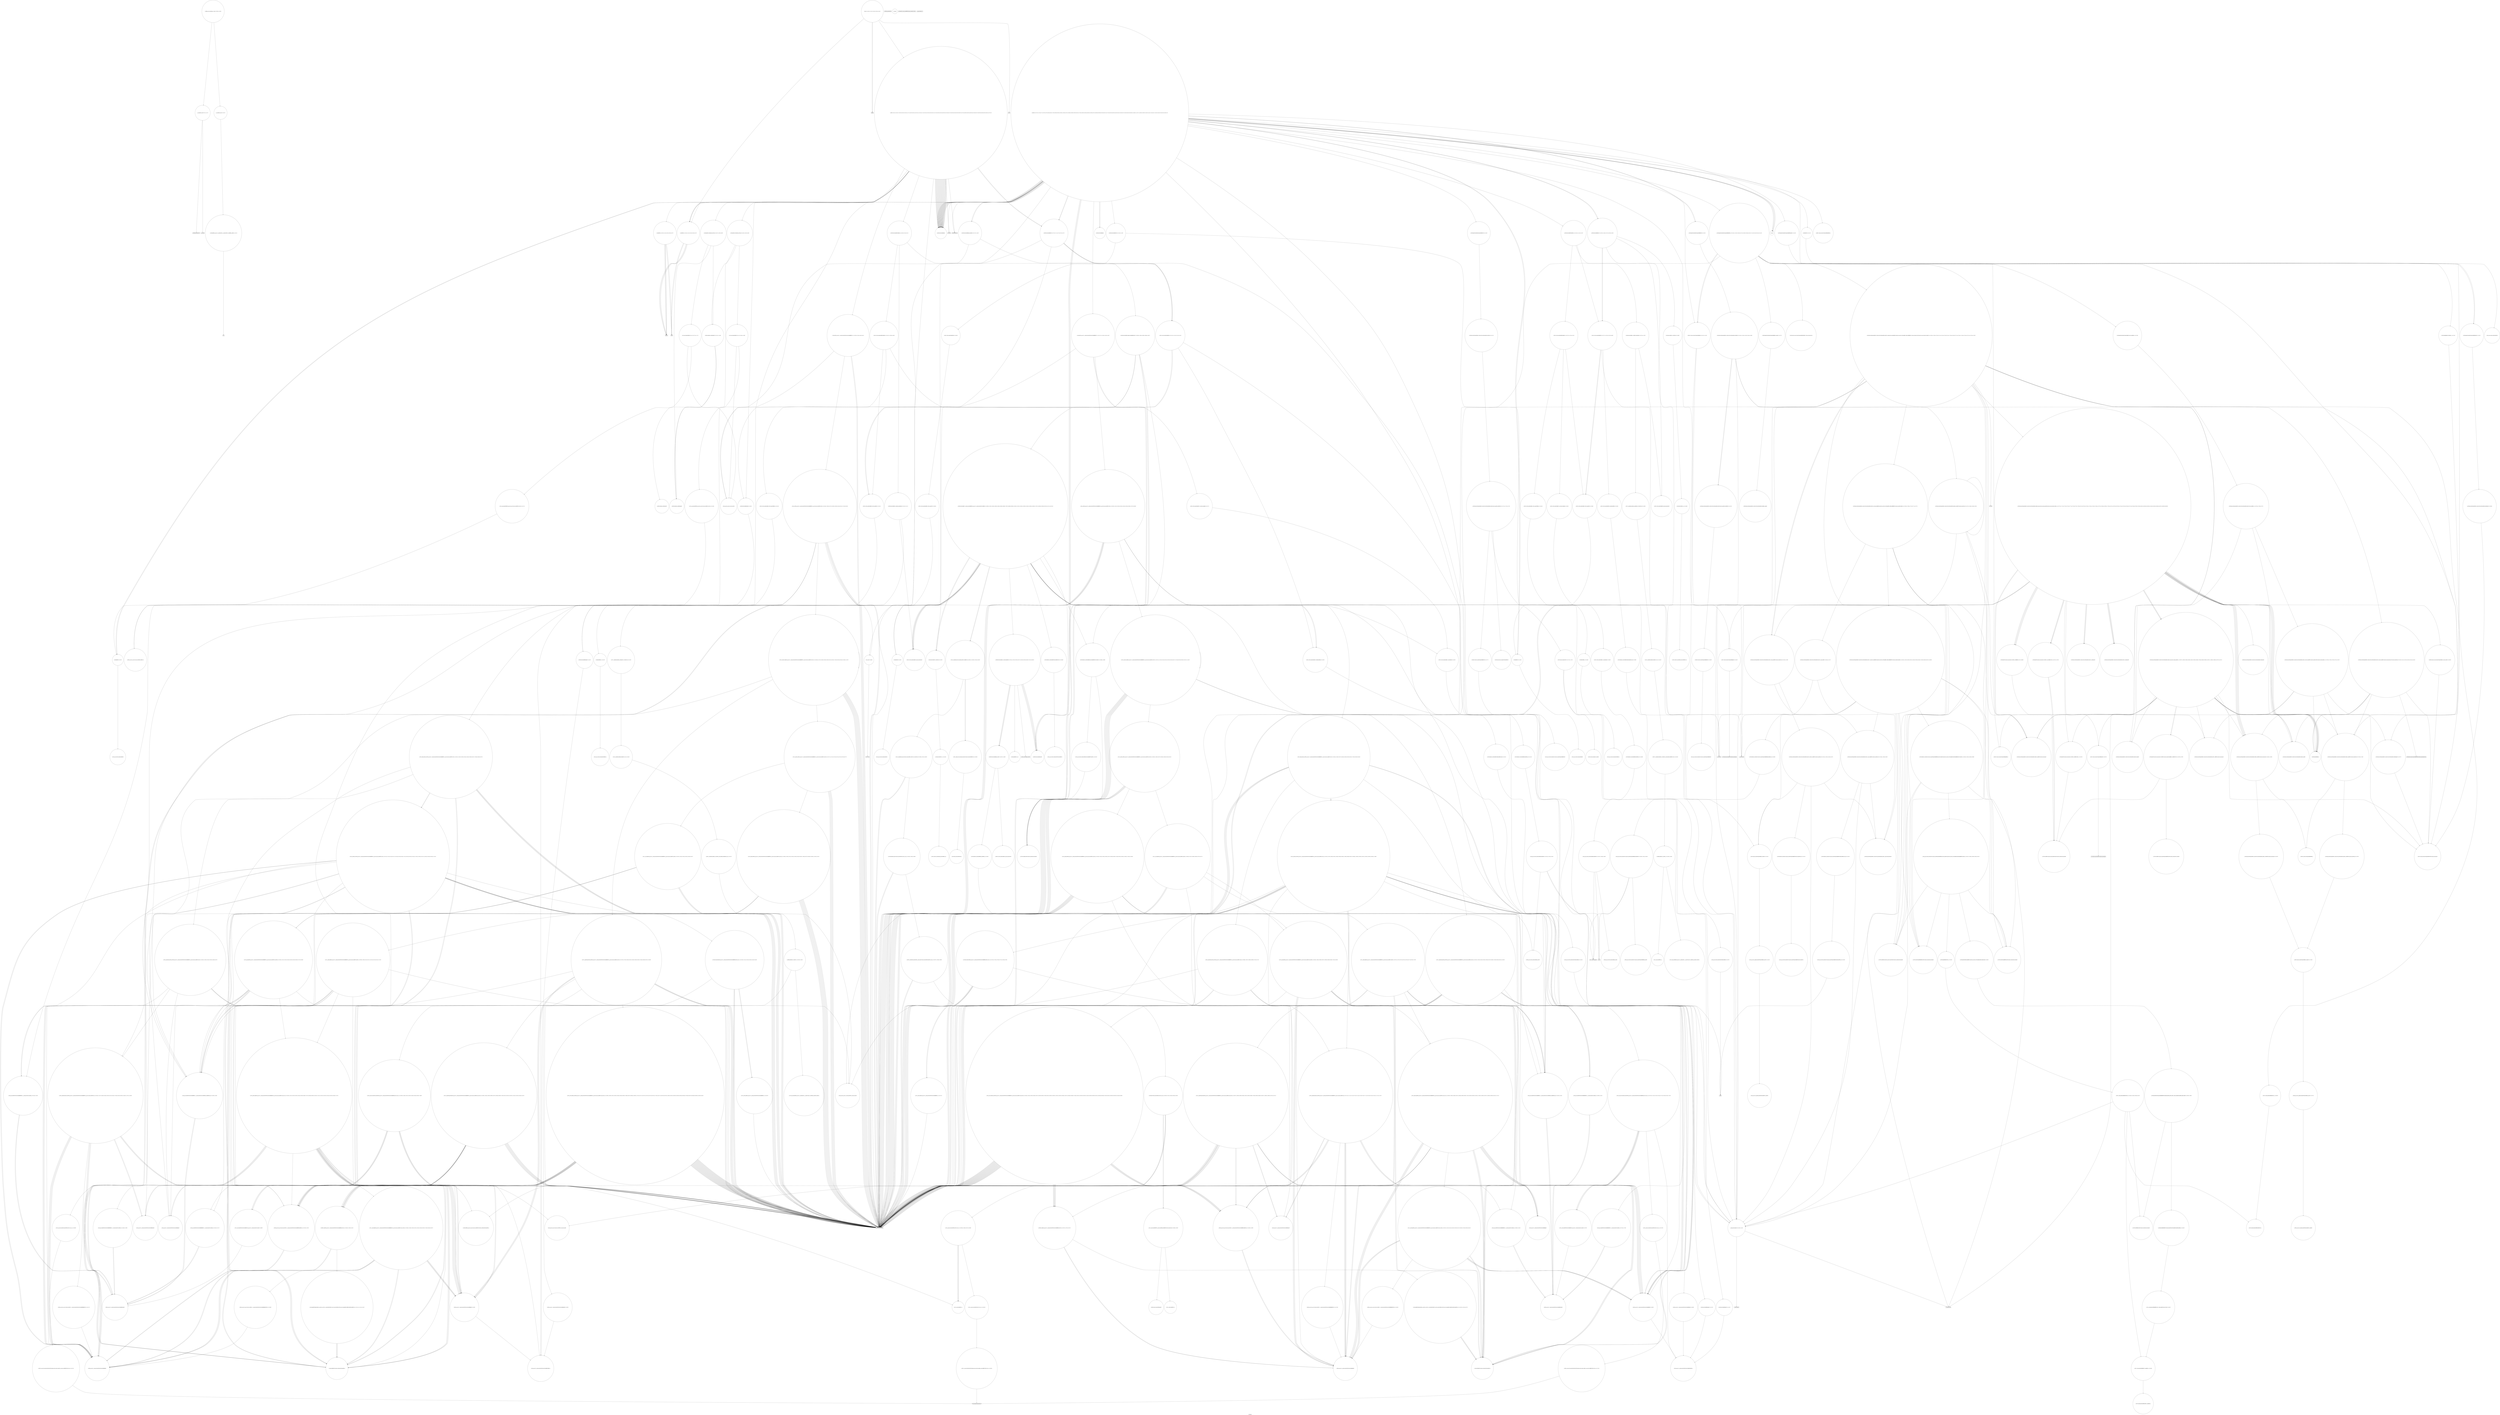 digraph "Call Graph" {
	label="Call Graph";

	Node0x55bf9a2d3bf0 [shape=record,shape=circle,label="{__cxx_global_var_init|{<s0>1|<s1>2}}"];
	Node0x55bf9a2d3bf0:s0 -> Node0x55bf9a2d3c70[color=black];
	Node0x55bf9a2d3bf0:s1 -> Node0x55bf9abab4e0[color=black];
	Node0x55bf9abb7740 [shape=record,shape=circle,label="{_ZNSt16allocator_traitsISaISt13_Rb_tree_nodeISt4pairIKiiEEEE9constructIS3_JRKSt21piecewise_construct_tSt5tupleIJRS2_EESB_IJEEEEEvRS5_PT_DpOT0_|{<s0>833|<s1>834|<s2>835|<s3>836}}"];
	Node0x55bf9abb7740:s0 -> Node0x55bf9abb1080[color=black];
	Node0x55bf9abb7740:s1 -> Node0x55bf9abb1100[color=black];
	Node0x55bf9abb7740:s2 -> Node0x55bf9abb1180[color=black];
	Node0x55bf9abb7740:s3 -> Node0x55bf9abb77c0[color=black];
	Node0x55bf9abb2da0 [shape=record,shape=circle,label="{_ZNSt12_Vector_baseIiSaIiEE19_M_get_Tp_allocatorEv}"];
	Node0x55bf9abacbe0 [shape=record,shape=circle,label="{_ZNSt12_Vector_baseIxSaIxEED2Ev|{<s0>212|<s1>213|<s2>214|<s3>215}}"];
	Node0x55bf9abacbe0:s0 -> Node0x55bf9abad560[color=black];
	Node0x55bf9abacbe0:s1 -> Node0x55bf9abacd60[color=black];
	Node0x55bf9abacbe0:s2 -> Node0x55bf9abacd60[color=black];
	Node0x55bf9abacbe0:s3 -> Node0x55bf9abae480[color=black];
	Node0x55bf9ababa60 [shape=record,shape=circle,label="{_Z2inIxEvRT_|{<s0>53|<s1>54|<s2>55|<s3>56|<s4>57}}"];
	Node0x55bf9ababa60:s0 -> Node0x55bf9abaf100[color=black];
	Node0x55bf9ababa60:s1 -> Node0x55bf9abaf180[color=black];
	Node0x55bf9ababa60:s2 -> Node0x55bf9abaf100[color=black];
	Node0x55bf9ababa60:s3 -> Node0x55bf9abaf180[color=black];
	Node0x55bf9ababa60:s4 -> Node0x55bf9abaf100[color=black];
	Node0x55bf9abb7e40 [shape=record,shape=circle,label="{_ZNSt8_Rb_treeIiSt4pairIKiiESt10_Select1stIS2_ESt4lessIiESaIS2_EE6_S_keyEPKSt18_Rb_tree_node_base|{<s0>854|<s1>855}}"];
	Node0x55bf9abb7e40:s0 -> Node0x55bf9abb8240[color=black];
	Node0x55bf9abb7e40:s1 -> Node0x55bf9abb0d00[color=black];
	Node0x55bf9abaf480 [shape=record,shape=circle,label="{_ZN9__gnu_cxxneIPiSt6vectorIiSaIiEEEEbRKNS_17__normal_iteratorIT_T0_EESA_|{<s0>509|<s1>510}}"];
	Node0x55bf9abaf480:s0 -> Node0x55bf9abaf680[color=black];
	Node0x55bf9abaf480:s1 -> Node0x55bf9abaf680[color=black];
	Node0x55bf9abad2e0 [shape=record,shape=circle,label="{_ZSt25__uninitialized_default_nIPxmET_S1_T0_|{<s0>226}}"];
	Node0x55bf9abad2e0:s0 -> Node0x55bf9abad360[color=black];
	Node0x55bf9abac160 [shape=record,shape=circle,label="{_ZNSaIiED2Ev|{<s0>126}}"];
	Node0x55bf9abac160:s0 -> Node0x55bf9abaf080[color=black];
	Node0x55bf9abb8540 [shape=record,shape=Mrecord,label="{_ZSt29_Rb_tree_insert_and_rebalancebPSt18_Rb_tree_node_baseS0_RS_}"];
	Node0x55bf9abafb80 [shape=record,shape=circle,label="{_ZSt4moveIRiEONSt16remove_referenceIT_E4typeEOS2_}"];
	Node0x55bf9abad9e0 [shape=record,shape=circle,label="{_ZSt16__introsort_loopIN9__gnu_cxx17__normal_iteratorIPxSt6vectorIxSaIxEEEElNS0_5__ops15_Iter_less_iterEEvT_S9_T0_T1_|{<s0>246|<s1>247|<s2>248|<s3>249|<s4>250|<s5>251|<s6>252|<s7>253|<s8>254|<s9>255|<s10>256|<s11>257}}"];
	Node0x55bf9abad9e0:s0 -> Node0x55bf9abadae0[color=black];
	Node0x55bf9abad9e0:s1 -> Node0x55bf9abac7e0[color=black];
	Node0x55bf9abad9e0:s2 -> Node0x55bf9abac7e0[color=black];
	Node0x55bf9abad9e0:s3 -> Node0x55bf9abac7e0[color=black];
	Node0x55bf9abad9e0:s4 -> Node0x55bf9abb14a0[color=black];
	Node0x55bf9abad9e0:s5 -> Node0x55bf9abac7e0[color=black];
	Node0x55bf9abad9e0:s6 -> Node0x55bf9abac7e0[color=black];
	Node0x55bf9abad9e0:s7 -> Node0x55bf9abb1520[color=black];
	Node0x55bf9abad9e0:s8 -> Node0x55bf9abac7e0[color=black];
	Node0x55bf9abad9e0:s9 -> Node0x55bf9abac7e0[color=black];
	Node0x55bf9abad9e0:s10 -> Node0x55bf9abad9e0[color=black];
	Node0x55bf9abad9e0:s11 -> Node0x55bf9abac7e0[color=black];
	Node0x55bf9abac860 [shape=record,shape=circle,label="{_ZNSt17_Rb_tree_iteratorISt4pairIKiiEEppEv|{<s0>153}}"];
	Node0x55bf9abac860:s0 -> Node0x55bf9abb94c0[color=black];
	Node0x55bf9abb8c40 [shape=record,shape=circle,label="{_ZSt3maxImERKT_S2_S2_}"];
	Node0x55bf9abb0280 [shape=record,shape=circle,label="{_ZN9__gnu_cxxeqIPiSt6vectorIiSaIiEEEEbRKNS_17__normal_iteratorIT_T0_EESA_|{<s0>702|<s1>703}}"];
	Node0x55bf9abb0280:s0 -> Node0x55bf9abaf680[color=black];
	Node0x55bf9abb0280:s1 -> Node0x55bf9abaf680[color=black];
	Node0x55bf9abb1920 [shape=record,shape=circle,label="{_ZSt4moveIRxEONSt16remove_referenceIT_E4typeEOS2_}"];
	Node0x55bf9abadf80 [shape=record,shape=circle,label="{_ZNKSt16initializer_listIxE4sizeEv}"];
	Node0x55bf9abb9340 [shape=record,shape=circle,label="{_ZNSt13move_iteratorIPxEC2ES0_}"];
	Node0x55bf9abb0980 [shape=record,shape=circle,label="{_ZNSt23_Rb_tree_const_iteratorISt4pairIKiiEEC2ERKSt17_Rb_tree_iteratorIS2_E}"];
	Node0x55bf9abb2020 [shape=record,shape=Mrecord,label="{llvm.ctlz.i64}"];
	Node0x55bf9abae680 [shape=record,shape=circle,label="{_ZNSt8_Rb_treeIiSt4pairIKiiESt10_Select1stIS2_ESt4lessIiESaIS2_EE8_M_eraseEPSt13_Rb_tree_nodeIS2_E|{<s0>187|<s1>188|<s2>189|<s3>190}}"];
	Node0x55bf9abae680:s0 -> Node0x55bf9abae800[color=black];
	Node0x55bf9abae680:s1 -> Node0x55bf9abae680[color=black];
	Node0x55bf9abae680:s2 -> Node0x55bf9abae880[color=black];
	Node0x55bf9abae680:s3 -> Node0x55bf9abae900[color=black];
	Node0x55bf9abb1080 [shape=record,shape=circle,label="{_ZSt7forwardIRKSt21piecewise_construct_tEOT_RNSt16remove_referenceIS3_E4typeE}"];
	Node0x55bf9abb2720 [shape=record,shape=circle,label="{_ZNSt12_Vector_baseIiSaIiEEC2EmRKS0_|{<s0>472|<s1>473|<s2>474}}"];
	Node0x55bf9abb2720:s0 -> Node0x55bf9abb28a0[color=black];
	Node0x55bf9abb2720:s1 -> Node0x55bf9abb2920[color=black];
	Node0x55bf9abb2720:s2 -> Node0x55bf9abb29a0[color=black];
	Node0x55bf9abaed80 [shape=record,shape=circle,label="{_ZNSt16allocator_traitsISaISt13_Rb_tree_nodeISt4pairIKiiEEEE10deallocateERS5_PS4_m|{<s0>204}}"];
	Node0x55bf9abaed80:s0 -> Node0x55bf9abaee00[color=black];
	Node0x55bf9a2d3c70 [shape=record,shape=Mrecord,label="{_ZNSt8ios_base4InitC1Ev}"];
	Node0x55bf9abb77c0 [shape=record,shape=circle,label="{_ZN9__gnu_cxx13new_allocatorISt13_Rb_tree_nodeISt4pairIKiiEEE9constructIS4_JRKSt21piecewise_construct_tSt5tupleIJRS3_EESB_IJEEEEEvPT_DpOT0_|{<s0>837|<s1>838|<s2>839|<s3>840|<s4>841}}"];
	Node0x55bf9abb77c0:s0 -> Node0x55bf9abb1080[color=black];
	Node0x55bf9abb77c0:s1 -> Node0x55bf9abb1100[color=black];
	Node0x55bf9abb77c0:s2 -> Node0x55bf9abb7840[color=black];
	Node0x55bf9abb77c0:s3 -> Node0x55bf9abb1180[color=black];
	Node0x55bf9abb77c0:s4 -> Node0x55bf9abb78c0[color=black];
	Node0x55bf9abb2e20 [shape=record,shape=circle,label="{_ZSt25__uninitialized_default_nIPimET_S1_T0_|{<s0>491}}"];
	Node0x55bf9abb2e20:s0 -> Node0x55bf9abb2ea0[color=black];
	Node0x55bf9abacc60 [shape=record,shape=circle,label="{_ZNSt12_Vector_baseIxSaIxEE12_Vector_implC2ERKS0_|{<s0>216}}"];
	Node0x55bf9abacc60:s0 -> Node0x55bf9abacde0[color=black];
	Node0x55bf9ababae0 [shape=record,shape=circle,label="{_ZNSt6vectorIxSaIxEEixEm}"];
	Node0x55bf9abb7ec0 [shape=record,shape=circle,label="{_ZNSt8_Rb_treeIiSt4pairIKiiESt10_Select1stIS2_ESt4lessIiESaIS2_EE12_M_rightmostEv}"];
	Node0x55bf9abaf500 [shape=record,shape=circle,label="{_ZSt16__introsort_loopIN9__gnu_cxx17__normal_iteratorIPiSt6vectorIiSaIiEEEElNS0_5__ops15_Iter_less_iterEEvT_S9_T0_T1_|{<s0>511|<s1>512|<s2>513|<s3>514|<s4>515|<s5>516|<s6>517|<s7>518|<s8>519|<s9>520|<s10>521|<s11>522}}"];
	Node0x55bf9abaf500:s0 -> Node0x55bf9abaf580[color=black];
	Node0x55bf9abaf500:s1 -> Node0x55bf9abac7e0[color=black];
	Node0x55bf9abaf500:s2 -> Node0x55bf9abac7e0[color=black];
	Node0x55bf9abaf500:s3 -> Node0x55bf9abac7e0[color=black];
	Node0x55bf9abaf500:s4 -> Node0x55bf9abaf700[color=black];
	Node0x55bf9abaf500:s5 -> Node0x55bf9abac7e0[color=black];
	Node0x55bf9abaf500:s6 -> Node0x55bf9abac7e0[color=black];
	Node0x55bf9abaf500:s7 -> Node0x55bf9abaf780[color=black];
	Node0x55bf9abaf500:s8 -> Node0x55bf9abac7e0[color=black];
	Node0x55bf9abaf500:s9 -> Node0x55bf9abac7e0[color=black];
	Node0x55bf9abaf500:s10 -> Node0x55bf9abaf500[color=black];
	Node0x55bf9abaf500:s11 -> Node0x55bf9abac7e0[color=black];
	Node0x55bf9abad360 [shape=record,shape=circle,label="{_ZNSt27__uninitialized_default_n_1ILb1EE18__uninit_default_nIPxmEET_S3_T0_|{<s0>227}}"];
	Node0x55bf9abad360:s0 -> Node0x55bf9abad3e0[color=black];
	Node0x55bf9abac1e0 [shape=record,shape=circle,label="{_ZNSt6vectorIiSaIiEEixEm}"];
	Node0x55bf9abb85c0 [shape=record,shape=circle,label="{_ZNSt11_Tuple_implILm0EJRKiEEC2ES1_|{<s0>880}}"];
	Node0x55bf9abb85c0:s0 -> Node0x55bf9abb7ac0[color=black];
	Node0x55bf9abafc00 [shape=record,shape=circle,label="{_ZNK9__gnu_cxx17__normal_iteratorIPiSt6vectorIiSaIiEEEplEl|{<s0>593}}"];
	Node0x55bf9abafc00:s0 -> Node0x55bf9abaf380[color=black];
	Node0x55bf9abada60 [shape=record,shape=circle,label="{_ZSt4__lgl|{<s0>258}}"];
	Node0x55bf9abada60:s0 -> Node0x55bf9abb2020[color=black];
	Node0x55bf9abac8e0 [shape=record,shape=circle,label="{_ZNKSt6vectorIxSaIxEE4sizeEv}"];
	Node0x55bf9abb8cc0 [shape=record,shape=circle,label="{_ZNSt16allocator_traitsISaIxEE8max_sizeERKS0_|{<s0>929}}"];
	Node0x55bf9abb8cc0:s0 -> Node0x55bf9abad060[color=black];
	Node0x55bf9abb0300 [shape=record,shape=circle,label="{_ZSt13move_backwardIN9__gnu_cxx17__normal_iteratorIPiSt6vectorIiSaIiEEEES6_ET0_T_S8_S7_|{<s0>704|<s1>705|<s2>706|<s3>707|<s4>708|<s5>709}}"];
	Node0x55bf9abb0300:s0 -> Node0x55bf9abac7e0[color=black];
	Node0x55bf9abb0300:s1 -> Node0x55bf9abb0480[color=black];
	Node0x55bf9abb0300:s2 -> Node0x55bf9abac7e0[color=black];
	Node0x55bf9abb0300:s3 -> Node0x55bf9abb0480[color=black];
	Node0x55bf9abb0300:s4 -> Node0x55bf9abac7e0[color=black];
	Node0x55bf9abb0300:s5 -> Node0x55bf9abb0400[color=black];
	Node0x55bf9abb19a0 [shape=record,shape=circle,label="{_ZNK9__gnu_cxx17__normal_iteratorIPxSt6vectorIxSaIxEEEplEl|{<s0>329}}"];
	Node0x55bf9abb19a0:s0 -> Node0x55bf9abad860[color=black];
	Node0x55bf9abae000 [shape=record,shape=circle,label="{_ZSt11max_elementIPKxET_S2_S2_|{<s0>170|<s1>171}}"];
	Node0x55bf9abae000:s0 -> Node0x55bf9abade80[color=black];
	Node0x55bf9abae000:s1 -> Node0x55bf9abae080[color=black];
	Node0x55bf9abb93c0 [shape=record,shape=circle,label="{_ZN9__gnu_cxx13new_allocatorIxE7destroyIxEEvPT_}"];
	Node0x55bf9abb0a00 [shape=record,shape=circle,label="{_ZNSt5tupleIJRKiEEC2IvLb1EEES1_|{<s0>754}}"];
	Node0x55bf9abb0a00:s0 -> Node0x55bf9abb85c0[color=black];
	Node0x55bf9abb20a0 [shape=record,shape=circle,label="{_ZSt16__insertion_sortIN9__gnu_cxx17__normal_iteratorIPxSt6vectorIxSaIxEEEENS0_5__ops15_Iter_less_iterEEvT_S9_T0_|{<s0>414|<s1>415|<s2>416|<s3>417|<s4>418|<s5>419|<s6>420|<s7>421|<s8>422|<s9>423|<s10>424|<s11>425|<s12>426|<s13>427|<s14>428|<s15>429|<s16>430|<s17>431}}"];
	Node0x55bf9abb20a0:s0 -> Node0x55bf9abb21a0[color=black];
	Node0x55bf9abb20a0:s1 -> Node0x55bf9abb19a0[color=black];
	Node0x55bf9abb20a0:s2 -> Node0x55bf9abad960[color=black];
	Node0x55bf9abb20a0:s3 -> Node0x55bf9abac7e0[color=black];
	Node0x55bf9abb20a0:s4 -> Node0x55bf9abac7e0[color=black];
	Node0x55bf9abb20a0:s5 -> Node0x55bf9abb17a0[color=black];
	Node0x55bf9abb20a0:s6 -> Node0x55bf9abb1a20[color=black];
	Node0x55bf9abb20a0:s7 -> Node0x55bf9abb1920[color=black];
	Node0x55bf9abb20a0:s8 -> Node0x55bf9abac7e0[color=black];
	Node0x55bf9abb20a0:s9 -> Node0x55bf9abac7e0[color=black];
	Node0x55bf9abb20a0:s10 -> Node0x55bf9abb19a0[color=black];
	Node0x55bf9abb20a0:s11 -> Node0x55bf9abb2220[color=black];
	Node0x55bf9abb20a0:s12 -> Node0x55bf9abb1920[color=black];
	Node0x55bf9abb20a0:s13 -> Node0x55bf9abb1a20[color=black];
	Node0x55bf9abb20a0:s14 -> Node0x55bf9abac7e0[color=black];
	Node0x55bf9abb20a0:s15 -> Node0x55bf9abb2320[color=black];
	Node0x55bf9abb20a0:s16 -> Node0x55bf9abb22a0[color=black];
	Node0x55bf9abb20a0:s17 -> Node0x55bf9abb18a0[color=black];
	Node0x55bf9abae700 [shape=record,shape=circle,label="{_ZNSt8_Rb_treeIiSt4pairIKiiESt10_Select1stIS2_ESt4lessIiESaIS2_EE8_M_beginEv}"];
	Node0x55bf9abb1100 [shape=record,shape=circle,label="{_ZSt7forwardISt5tupleIJRKiEEEOT_RNSt16remove_referenceIS4_E4typeE}"];
	Node0x55bf9abb27a0 [shape=record,shape=circle,label="{_ZNSt6vectorIiSaIiEE21_M_default_initializeEm|{<s0>475|<s1>476}}"];
	Node0x55bf9abb27a0:s0 -> Node0x55bf9abb2da0[color=black];
	Node0x55bf9abb27a0:s1 -> Node0x55bf9abb2d20[color=black];
	Node0x55bf9abaee00 [shape=record,shape=circle,label="{_ZN9__gnu_cxx13new_allocatorISt13_Rb_tree_nodeISt4pairIKiiEEE10deallocateEPS5_m|{<s0>205}}"];
	Node0x55bf9abaee00:s0 -> Node0x55bf9abaee80[color=black];
	Node0x55bf9abab460 [shape=record,shape=Mrecord,label="{_ZNSt8ios_base4InitD1Ev}"];
	Node0x55bf9abb7840 [shape=record,shape=circle,label="{_ZNSt5tupleIJRKiEEC2EOS2_|{<s0>842}}"];
	Node0x55bf9abb7840:s0 -> Node0x55bf9abb7940[color=black];
	Node0x55bf9abb2ea0 [shape=record,shape=circle,label="{_ZNSt27__uninitialized_default_n_1ILb1EE18__uninit_default_nIPimEET_S3_T0_|{<s0>492}}"];
	Node0x55bf9abb2ea0:s0 -> Node0x55bf9abb2f20[color=black];
	Node0x55bf9abacce0 [shape=record,shape=circle,label="{_ZNSt12_Vector_baseIxSaIxEE17_M_create_storageEm|{<s0>217}}"];
	Node0x55bf9abacce0:s0 -> Node0x55bf9abacee0[color=black];
	Node0x55bf9ababb60 [shape=record,shape=circle,label="{_ZSt4sortIN9__gnu_cxx17__normal_iteratorIPxSt6vectorIxSaIxEEEEEvT_S7_|{<s0>58|<s1>59|<s2>60|<s3>61}}"];
	Node0x55bf9ababb60:s0 -> Node0x55bf9abac7e0[color=black];
	Node0x55bf9ababb60:s1 -> Node0x55bf9abac7e0[color=black];
	Node0x55bf9ababb60:s2 -> Node0x55bf9abade80[color=black];
	Node0x55bf9ababb60:s3 -> Node0x55bf9abad8e0[color=black];
	Node0x55bf9abb7f40 [shape=record,shape=circle,label="{_ZNSt4pairIPSt18_Rb_tree_node_baseS1_EC2IRS1_Lb1EEERKS1_OT_|{<s0>856}}"];
	Node0x55bf9abb7f40:s0 -> Node0x55bf9abb82c0[color=black];
	Node0x55bf9abaf580 [shape=record,shape=circle,label="{_ZN9__gnu_cxxmiIPiSt6vectorIiSaIiEEEENS_17__normal_iteratorIT_T0_E15difference_typeERKS8_SB_|{<s0>523|<s1>524}}"];
	Node0x55bf9abaf580:s0 -> Node0x55bf9abaf680[color=black];
	Node0x55bf9abaf580:s1 -> Node0x55bf9abaf680[color=black];
	Node0x55bf9abad3e0 [shape=record,shape=circle,label="{_ZSt6fill_nIPxmxET_S1_T0_RKT1_|{<s0>228|<s1>229}}"];
	Node0x55bf9abad3e0:s0 -> Node0x55bf9abad4e0[color=black];
	Node0x55bf9abad3e0:s1 -> Node0x55bf9abad460[color=black];
	Node0x55bf9abac260 [shape=record,shape=circle,label="{_ZSt4sortIN9__gnu_cxx17__normal_iteratorIPiSt6vectorIiSaIiEEEEEvT_S7_|{<s0>127|<s1>128|<s2>129|<s3>130}}"];
	Node0x55bf9abac260:s0 -> Node0x55bf9abac7e0[color=black];
	Node0x55bf9abac260:s1 -> Node0x55bf9abac7e0[color=black];
	Node0x55bf9abac260:s2 -> Node0x55bf9abade80[color=black];
	Node0x55bf9abac260:s3 -> Node0x55bf9abaf400[color=black];
	Node0x55bf9abb8640 [shape=record,shape=circle,label="{_ZNSt12_Vector_baseIxSaIxEEC2Ev|{<s0>881}}"];
	Node0x55bf9abb8640:s0 -> Node0x55bf9abb86c0[color=black];
	Node0x55bf9abafc80 [shape=record,shape=circle,label="{_ZNK9__gnu_cxx17__normal_iteratorIPiSt6vectorIiSaIiEEEdeEv}"];
	Node0x55bf9abadae0 [shape=record,shape=circle,label="{_ZN9__gnu_cxxmiIPxSt6vectorIxSaIxEEEENS_17__normal_iteratorIT_T0_E15difference_typeERKS8_SB_|{<s0>259|<s1>260}}"];
	Node0x55bf9abadae0:s0 -> Node0x55bf9abb1420[color=black];
	Node0x55bf9abadae0:s1 -> Node0x55bf9abb1420[color=black];
	Node0x55bf9abac960 [shape=record,shape=circle,label="{_ZNSt3mapIiiSt4lessIiESaISt4pairIKiiEEED2Ev|{<s0>154}}"];
	Node0x55bf9abac960:s0 -> Node0x55bf9abae600[color=black];
	Node0x55bf9abb8d40 [shape=record,shape=circle,label="{_ZNKSt12_Vector_baseIxSaIxEE19_M_get_Tp_allocatorEv}"];
	Node0x55bf9abb0380 [shape=record,shape=circle,label="{_ZSt25__unguarded_linear_insertIN9__gnu_cxx17__normal_iteratorIPiSt6vectorIiSaIiEEEENS0_5__ops14_Val_less_iterEEvT_T0_|{<s0>710|<s1>711|<s2>712|<s3>713|<s4>714|<s5>715|<s6>716|<s7>717|<s8>718|<s9>719|<s10>720|<s11>721|<s12>722}}"];
	Node0x55bf9abb0380:s0 -> Node0x55bf9abafc80[color=black];
	Node0x55bf9abb0380:s1 -> Node0x55bf9abafb80[color=black];
	Node0x55bf9abb0380:s2 -> Node0x55bf9abac7e0[color=black];
	Node0x55bf9abb0380:s3 -> Node0x55bf9abafe80[color=black];
	Node0x55bf9abb0380:s4 -> Node0x55bf9abac7e0[color=black];
	Node0x55bf9abb0380:s5 -> Node0x55bf9abb0680[color=black];
	Node0x55bf9abb0380:s6 -> Node0x55bf9abafc80[color=black];
	Node0x55bf9abb0380:s7 -> Node0x55bf9abafb80[color=black];
	Node0x55bf9abb0380:s8 -> Node0x55bf9abafc80[color=black];
	Node0x55bf9abb0380:s9 -> Node0x55bf9abac7e0[color=black];
	Node0x55bf9abb0380:s10 -> Node0x55bf9abafe80[color=black];
	Node0x55bf9abb0380:s11 -> Node0x55bf9abafb80[color=black];
	Node0x55bf9abb0380:s12 -> Node0x55bf9abafc80[color=black];
	Node0x55bf9abb1a20 [shape=record,shape=circle,label="{_ZNK9__gnu_cxx17__normal_iteratorIPxSt6vectorIxSaIxEEEdeEv}"];
	Node0x55bf9abae080 [shape=record,shape=circle,label="{_ZSt13__max_elementIPKxN9__gnu_cxx5__ops15_Iter_less_iterEET_S5_S5_T0_|{<s0>172}}"];
	Node0x55bf9abae080:s0 -> Node0x55bf9abadf00[color=black];
	Node0x55bf9abb9440 [shape=record,shape=circle,label="{_ZNSt8_Rb_treeIiSt4pairIKiiESt10_Select1stIS2_ESt4lessIiESaIS2_EE3endEv|{<s0>953}}"];
	Node0x55bf9abb9440:s0 -> Node0x55bf9abb0c80[color=black];
	Node0x55bf9abb0a80 [shape=record,shape=circle,label="{_ZNSt8_Rb_treeIiSt4pairIKiiESt10_Select1stIS2_ESt4lessIiESaIS2_EE11lower_boundERS1_|{<s0>755|<s1>756|<s2>757}}"];
	Node0x55bf9abb0a80:s0 -> Node0x55bf9abae700[color=black];
	Node0x55bf9abb0a80:s1 -> Node0x55bf9abb0b80[color=black];
	Node0x55bf9abb0a80:s2 -> Node0x55bf9abb0b00[color=black];
	Node0x55bf9abb2120 [shape=record,shape=circle,label="{_ZSt26__unguarded_insertion_sortIN9__gnu_cxx17__normal_iteratorIPxSt6vectorIxSaIxEEEENS0_5__ops15_Iter_less_iterEEvT_S9_T0_|{<s0>432|<s1>433|<s2>434|<s3>435|<s4>436|<s5>437}}"];
	Node0x55bf9abb2120:s0 -> Node0x55bf9abac7e0[color=black];
	Node0x55bf9abb2120:s1 -> Node0x55bf9abad960[color=black];
	Node0x55bf9abb2120:s2 -> Node0x55bf9abac7e0[color=black];
	Node0x55bf9abb2120:s3 -> Node0x55bf9abb2320[color=black];
	Node0x55bf9abb2120:s4 -> Node0x55bf9abb22a0[color=black];
	Node0x55bf9abb2120:s5 -> Node0x55bf9abb18a0[color=black];
	Node0x55bf9abae780 [shape=record,shape=circle,label="{_ZNSt8_Rb_treeIiSt4pairIKiiESt10_Select1stIS2_ESt4lessIiESaIS2_EE13_Rb_tree_implIS6_Lb1EED2Ev|{<s0>191}}"];
	Node0x55bf9abae780:s0 -> Node0x55bf9abaef00[color=black];
	Node0x55bf9abb1180 [shape=record,shape=circle,label="{_ZSt7forwardISt5tupleIJEEEOT_RNSt16remove_referenceIS2_E4typeE}"];
	Node0x55bf9abb2820 [shape=record,shape=circle,label="{_ZNSt12_Vector_baseIiSaIiEED2Ev|{<s0>477|<s1>478|<s2>479|<s3>480}}"];
	Node0x55bf9abb2820:s0 -> Node0x55bf9abb30a0[color=black];
	Node0x55bf9abb2820:s1 -> Node0x55bf9abb29a0[color=black];
	Node0x55bf9abb2820:s2 -> Node0x55bf9abb29a0[color=black];
	Node0x55bf9abb2820:s3 -> Node0x55bf9abae480[color=black];
	Node0x55bf9abaee80 [shape=record,shape=Mrecord,label="{_ZdlPv}"];
	Node0x55bf9abab4e0 [shape=record,shape=Mrecord,label="{__cxa_atexit}"];
	Node0x55bf9abb78c0 [shape=record,shape=circle,label="{_ZNSt4pairIKiiEC2IJRS0_EJEEESt21piecewise_construct_tSt5tupleIJDpT_EES5_IJDpT0_EE|{<s0>843}}"];
	Node0x55bf9abb78c0:s0 -> Node0x55bf9abb7bc0[color=black];
	Node0x55bf9abb2f20 [shape=record,shape=circle,label="{_ZSt6fill_nIPimiET_S1_T0_RKT1_|{<s0>493|<s1>494}}"];
	Node0x55bf9abb2f20:s0 -> Node0x55bf9abb3020[color=black];
	Node0x55bf9abb2f20:s1 -> Node0x55bf9abb2fa0[color=black];
	Node0x55bf9abacd60 [shape=record,shape=circle,label="{_ZNSt12_Vector_baseIxSaIxEE12_Vector_implD2Ev|{<s0>218}}"];
	Node0x55bf9abacd60:s0 -> Node0x55bf9abab9e0[color=black];
	Node0x55bf9ababbe0 [shape=record,shape=circle,label="{_ZNSt6vectorIxSaIxEE5beginEv|{<s0>62}}"];
	Node0x55bf9ababbe0:s0 -> Node0x55bf9abad860[color=black];
	Node0x55bf9abb7fc0 [shape=record,shape=circle,label="{_ZNSt8_Rb_treeIiSt4pairIKiiESt10_Select1stIS2_ESt4lessIiESaIS2_EE24_M_get_insert_unique_posERS1_|{<s0>857|<s1>858|<s2>859|<s3>860|<s4>861|<s5>862|<s6>863|<s7>864|<s8>865|<s9>866|<s10>867|<s11>868|<s12>869|<s13>870|<s14>871}}"];
	Node0x55bf9abb7fc0:s0 -> Node0x55bf9abae700[color=black];
	Node0x55bf9abb7fc0:s1 -> Node0x55bf9abb0b80[color=black];
	Node0x55bf9abb7fc0:s2 -> Node0x55bf9abb0c00[color=black];
	Node0x55bf9abb7fc0:s3 -> Node0x55bf9abb0880[color=black];
	Node0x55bf9abb7fc0:s4 -> Node0x55bf9abae880[color=black];
	Node0x55bf9abb7fc0:s5 -> Node0x55bf9abae800[color=black];
	Node0x55bf9abb7fc0:s6 -> Node0x55bf9abb0c80[color=black];
	Node0x55bf9abb7fc0:s7 -> Node0x55bf9abb8340[color=black];
	Node0x55bf9abb7fc0:s8 -> Node0x55bf9abb0780[color=black];
	Node0x55bf9abb7fc0:s9 -> Node0x55bf9abb83c0[color=black];
	Node0x55bf9abb7fc0:s10 -> Node0x55bf9abb8140[color=black];
	Node0x55bf9abb7fc0:s11 -> Node0x55bf9abb7e40[color=black];
	Node0x55bf9abb7fc0:s12 -> Node0x55bf9abb0880[color=black];
	Node0x55bf9abb7fc0:s13 -> Node0x55bf9abb83c0[color=black];
	Node0x55bf9abb7fc0:s14 -> Node0x55bf9abb81c0[color=black];
	Node0x55bf9abaf600 [shape=record,shape=circle,label="{_ZSt22__final_insertion_sortIN9__gnu_cxx17__normal_iteratorIPiSt6vectorIiSaIiEEEENS0_5__ops15_Iter_less_iterEEvT_S9_T0_|{<s0>525|<s1>526|<s2>527|<s3>528|<s4>529|<s5>530|<s6>531|<s7>532|<s8>533|<s9>534}}"];
	Node0x55bf9abaf600:s0 -> Node0x55bf9abaf580[color=black];
	Node0x55bf9abaf600:s1 -> Node0x55bf9abac7e0[color=black];
	Node0x55bf9abaf600:s2 -> Node0x55bf9abafc00[color=black];
	Node0x55bf9abaf600:s3 -> Node0x55bf9abb0180[color=black];
	Node0x55bf9abaf600:s4 -> Node0x55bf9abafc00[color=black];
	Node0x55bf9abaf600:s5 -> Node0x55bf9abac7e0[color=black];
	Node0x55bf9abaf600:s6 -> Node0x55bf9abb0200[color=black];
	Node0x55bf9abaf600:s7 -> Node0x55bf9abac7e0[color=black];
	Node0x55bf9abaf600:s8 -> Node0x55bf9abac7e0[color=black];
	Node0x55bf9abaf600:s9 -> Node0x55bf9abb0180[color=black];
	Node0x55bf9abad460 [shape=record,shape=circle,label="{_ZSt10__fill_n_aIPxmxEN9__gnu_cxx11__enable_ifIXsr11__is_scalarIT1_EE7__valueET_E6__typeES4_T0_RKS3_}"];
	Node0x55bf9abac2e0 [shape=record,shape=circle,label="{_ZNSt6vectorIiSaIiEE5beginEv|{<s0>131}}"];
	Node0x55bf9abac2e0:s0 -> Node0x55bf9abaf380[color=black];
	Node0x55bf9abb86c0 [shape=record,shape=circle,label="{_ZNSt12_Vector_baseIxSaIxEE12_Vector_implC2Ev|{<s0>882}}"];
	Node0x55bf9abb86c0:s0 -> Node0x55bf9abab860[color=black];
	Node0x55bf9abafd00 [shape=record,shape=circle,label="{_ZSt13__adjust_heapIN9__gnu_cxx17__normal_iteratorIPiSt6vectorIiSaIiEEEEliNS0_5__ops15_Iter_less_iterEEvT_T0_SA_T1_T2_|{<s0>594|<s1>595|<s2>596|<s3>597|<s4>598|<s5>599|<s6>600|<s7>601|<s8>602|<s9>603|<s10>604|<s11>605|<s12>606|<s13>607|<s14>608|<s15>609|<s16>610|<s17>611}}"];
	Node0x55bf9abafd00:s0 -> Node0x55bf9abafc00[color=black];
	Node0x55bf9abafd00:s1 -> Node0x55bf9abafc00[color=black];
	Node0x55bf9abafd00:s2 -> Node0x55bf9abafa00[color=black];
	Node0x55bf9abafd00:s3 -> Node0x55bf9abafc00[color=black];
	Node0x55bf9abafd00:s4 -> Node0x55bf9abafc80[color=black];
	Node0x55bf9abafd00:s5 -> Node0x55bf9abafb80[color=black];
	Node0x55bf9abafd00:s6 -> Node0x55bf9abafc00[color=black];
	Node0x55bf9abafd00:s7 -> Node0x55bf9abafc80[color=black];
	Node0x55bf9abafd00:s8 -> Node0x55bf9abafc00[color=black];
	Node0x55bf9abafd00:s9 -> Node0x55bf9abafc80[color=black];
	Node0x55bf9abafd00:s10 -> Node0x55bf9abafb80[color=black];
	Node0x55bf9abafd00:s11 -> Node0x55bf9abafc00[color=black];
	Node0x55bf9abafd00:s12 -> Node0x55bf9abafc80[color=black];
	Node0x55bf9abafd00:s13 -> Node0x55bf9abb1b20[color=black];
	Node0x55bf9abafd00:s14 -> Node0x55bf9abb1ba0[color=black];
	Node0x55bf9abafd00:s15 -> Node0x55bf9abac7e0[color=black];
	Node0x55bf9abafd00:s16 -> Node0x55bf9abafb80[color=black];
	Node0x55bf9abafd00:s17 -> Node0x55bf9abafd80[color=black];
	Node0x55bf9abb13a0 [shape=record,shape=circle,label="{_ZSt22__final_insertion_sortIN9__gnu_cxx17__normal_iteratorIPxSt6vectorIxSaIxEEEENS0_5__ops15_Iter_less_iterEEvT_S9_T0_|{<s0>261|<s1>262|<s2>263|<s3>264|<s4>265|<s5>266|<s6>267|<s7>268|<s8>269|<s9>270}}"];
	Node0x55bf9abb13a0:s0 -> Node0x55bf9abadae0[color=black];
	Node0x55bf9abb13a0:s1 -> Node0x55bf9abac7e0[color=black];
	Node0x55bf9abb13a0:s2 -> Node0x55bf9abb19a0[color=black];
	Node0x55bf9abb13a0:s3 -> Node0x55bf9abb20a0[color=black];
	Node0x55bf9abb13a0:s4 -> Node0x55bf9abb19a0[color=black];
	Node0x55bf9abb13a0:s5 -> Node0x55bf9abac7e0[color=black];
	Node0x55bf9abb13a0:s6 -> Node0x55bf9abb2120[color=black];
	Node0x55bf9abb13a0:s7 -> Node0x55bf9abac7e0[color=black];
	Node0x55bf9abb13a0:s8 -> Node0x55bf9abac7e0[color=black];
	Node0x55bf9abb13a0:s9 -> Node0x55bf9abb20a0[color=black];
	Node0x55bf9abac9e0 [shape=record,shape=circle,label="{_ZNSt6vectorIiSaIiEED2Ev|{<s0>155|<s1>156|<s2>157|<s3>158|<s4>159}}"];
	Node0x55bf9abac9e0:s0 -> Node0x55bf9abb2da0[color=black];
	Node0x55bf9abac9e0:s1 -> Node0x55bf9abb3220[color=black];
	Node0x55bf9abac9e0:s2 -> Node0x55bf9abb2820[color=black];
	Node0x55bf9abac9e0:s3 -> Node0x55bf9abb2820[color=black];
	Node0x55bf9abac9e0:s4 -> Node0x55bf9abae480[color=black];
	Node0x55bf9abb8dc0 [shape=record,shape=circle,label="{_ZSt22__uninitialized_copy_aISt13move_iteratorIPxES1_xET0_T_S4_S3_RSaIT1_E|{<s0>930|<s1>931|<s2>932}}"];
	Node0x55bf9abb8dc0:s0 -> Node0x55bf9abac7e0[color=black];
	Node0x55bf9abb8dc0:s1 -> Node0x55bf9abac7e0[color=black];
	Node0x55bf9abb8dc0:s2 -> Node0x55bf9abb8ec0[color=black];
	Node0x55bf9abb0400 [shape=record,shape=circle,label="{_ZSt23__copy_move_backward_a2ILb1EN9__gnu_cxx17__normal_iteratorIPiSt6vectorIiSaIiEEEES6_ET1_T0_S8_S7_|{<s0>723|<s1>724|<s2>725|<s3>726|<s4>727|<s5>728|<s6>729|<s7>730}}"];
	Node0x55bf9abb0400:s0 -> Node0x55bf9abac7e0[color=black];
	Node0x55bf9abb0400:s1 -> Node0x55bf9abb0580[color=black];
	Node0x55bf9abb0400:s2 -> Node0x55bf9abac7e0[color=black];
	Node0x55bf9abb0400:s3 -> Node0x55bf9abb0580[color=black];
	Node0x55bf9abb0400:s4 -> Node0x55bf9abac7e0[color=black];
	Node0x55bf9abb0400:s5 -> Node0x55bf9abb0580[color=black];
	Node0x55bf9abb0400:s6 -> Node0x55bf9abb0500[color=black];
	Node0x55bf9abb0400:s7 -> Node0x55bf9abaf380[color=black];
	Node0x55bf9abb1aa0 [shape=record,shape=circle,label="{_ZSt13__adjust_heapIN9__gnu_cxx17__normal_iteratorIPxSt6vectorIxSaIxEEEElxNS0_5__ops15_Iter_less_iterEEvT_T0_SA_T1_T2_|{<s0>330|<s1>331|<s2>332|<s3>333|<s4>334|<s5>335|<s6>336|<s7>337|<s8>338|<s9>339|<s10>340|<s11>341|<s12>342|<s13>343|<s14>344|<s15>345|<s16>346|<s17>347}}"];
	Node0x55bf9abb1aa0:s0 -> Node0x55bf9abb19a0[color=black];
	Node0x55bf9abb1aa0:s1 -> Node0x55bf9abb19a0[color=black];
	Node0x55bf9abb1aa0:s2 -> Node0x55bf9abb17a0[color=black];
	Node0x55bf9abb1aa0:s3 -> Node0x55bf9abb19a0[color=black];
	Node0x55bf9abb1aa0:s4 -> Node0x55bf9abb1a20[color=black];
	Node0x55bf9abb1aa0:s5 -> Node0x55bf9abb1920[color=black];
	Node0x55bf9abb1aa0:s6 -> Node0x55bf9abb19a0[color=black];
	Node0x55bf9abb1aa0:s7 -> Node0x55bf9abb1a20[color=black];
	Node0x55bf9abb1aa0:s8 -> Node0x55bf9abb19a0[color=black];
	Node0x55bf9abb1aa0:s9 -> Node0x55bf9abb1a20[color=black];
	Node0x55bf9abb1aa0:s10 -> Node0x55bf9abb1920[color=black];
	Node0x55bf9abb1aa0:s11 -> Node0x55bf9abb19a0[color=black];
	Node0x55bf9abb1aa0:s12 -> Node0x55bf9abb1a20[color=black];
	Node0x55bf9abb1aa0:s13 -> Node0x55bf9abb1b20[color=black];
	Node0x55bf9abb1aa0:s14 -> Node0x55bf9abb1ba0[color=black];
	Node0x55bf9abb1aa0:s15 -> Node0x55bf9abac7e0[color=black];
	Node0x55bf9abb1aa0:s16 -> Node0x55bf9abb1920[color=black];
	Node0x55bf9abb1aa0:s17 -> Node0x55bf9abb1c20[color=black];
	Node0x55bf9abae100 [shape=record,shape=circle,label="{_ZNSt8_Rb_treeIiSt4pairIKiiESt10_Select1stIS2_ESt4lessIiESaIS2_EEC2Ev|{<s0>173}}"];
	Node0x55bf9abae100:s0 -> Node0x55bf9abae180[color=black];
	Node0x55bf9abb94c0 [shape=record,shape=Mrecord,label="{_ZSt18_Rb_tree_incrementPSt18_Rb_tree_node_base}"];
	Node0x55bf9abb0b00 [shape=record,shape=circle,label="{_ZNSt8_Rb_treeIiSt4pairIKiiESt10_Select1stIS2_ESt4lessIiESaIS2_EE14_M_lower_boundEPSt13_Rb_tree_nodeIS2_EPSt18_Rb_tree_node_baseRS1_|{<s0>758|<s1>759|<s2>760|<s3>761|<s4>762}}"];
	Node0x55bf9abb0b00:s0 -> Node0x55bf9abb0c00[color=black];
	Node0x55bf9abb0b00:s1 -> Node0x55bf9abb0880[color=black];
	Node0x55bf9abb0b00:s2 -> Node0x55bf9abae880[color=black];
	Node0x55bf9abb0b00:s3 -> Node0x55bf9abae800[color=black];
	Node0x55bf9abb0b00:s4 -> Node0x55bf9abb0c80[color=black];
	Node0x55bf9abb21a0 [shape=record,shape=circle,label="{_ZN9__gnu_cxxeqIPxSt6vectorIxSaIxEEEEbRKNS_17__normal_iteratorIT_T0_EESA_|{<s0>438|<s1>439}}"];
	Node0x55bf9abb21a0:s0 -> Node0x55bf9abb1420[color=black];
	Node0x55bf9abb21a0:s1 -> Node0x55bf9abb1420[color=black];
	Node0x55bf9abae800 [shape=record,shape=circle,label="{_ZNSt8_Rb_treeIiSt4pairIKiiESt10_Select1stIS2_ESt4lessIiESaIS2_EE8_S_rightEPSt18_Rb_tree_node_base}"];
	Node0x55bf9abb1200 [shape=record,shape=circle,label="{_ZNSt8_Rb_treeIiSt4pairIKiiESt10_Select1stIS2_ESt4lessIiESaIS2_EE29_M_get_insert_hint_unique_posESt23_Rb_tree_const_iteratorIS2_ERS1_|{<s0>773|<s1>774|<s2>775|<s3>776|<s4>777|<s5>778|<s6>779|<s7>780|<s8>781|<s9>782|<s10>783|<s11>784|<s12>785|<s13>786|<s14>787|<s15>788|<s16>789|<s17>790|<s18>791|<s19>792|<s20>793|<s21>794|<s22>795|<s23>796|<s24>797|<s25>798|<s26>799|<s27>800|<s28>801|<s29>802|<s30>803|<s31>804|<s32>805|<s33>806|<s34>807|<s35>808|<s36>809}}"];
	Node0x55bf9abb1200:s0 -> Node0x55bf9abb7d40[color=black];
	Node0x55bf9abb1200:s1 -> Node0x55bf9abb0b80[color=black];
	Node0x55bf9abb1200:s2 -> Node0x55bf9abb7dc0[color=black];
	Node0x55bf9abb1200:s3 -> Node0x55bf9abb7ec0[color=black];
	Node0x55bf9abb1200:s4 -> Node0x55bf9abb7e40[color=black];
	Node0x55bf9abb1200:s5 -> Node0x55bf9abb0880[color=black];
	Node0x55bf9abb1200:s6 -> Node0x55bf9abb7ec0[color=black];
	Node0x55bf9abb1200:s7 -> Node0x55bf9abb7f40[color=black];
	Node0x55bf9abb1200:s8 -> Node0x55bf9abb7fc0[color=black];
	Node0x55bf9abb1200:s9 -> Node0x55bf9abb7e40[color=black];
	Node0x55bf9abb1200:s10 -> Node0x55bf9abb0880[color=black];
	Node0x55bf9abb1200:s11 -> Node0x55bf9abac7e0[color=black];
	Node0x55bf9abb1200:s12 -> Node0x55bf9abb8040[color=black];
	Node0x55bf9abb1200:s13 -> Node0x55bf9abb8040[color=black];
	Node0x55bf9abb1200:s14 -> Node0x55bf9abb8040[color=black];
	Node0x55bf9abb1200:s15 -> Node0x55bf9abb80c0[color=black];
	Node0x55bf9abb1200:s16 -> Node0x55bf9abb8140[color=black];
	Node0x55bf9abb1200:s17 -> Node0x55bf9abb7e40[color=black];
	Node0x55bf9abb1200:s18 -> Node0x55bf9abb0880[color=black];
	Node0x55bf9abb1200:s19 -> Node0x55bf9abae800[color=black];
	Node0x55bf9abb1200:s20 -> Node0x55bf9abb7f40[color=black];
	Node0x55bf9abb1200:s21 -> Node0x55bf9abb80c0[color=black];
	Node0x55bf9abb1200:s22 -> Node0x55bf9abb7fc0[color=black];
	Node0x55bf9abb1200:s23 -> Node0x55bf9abb7e40[color=black];
	Node0x55bf9abb1200:s24 -> Node0x55bf9abb0880[color=black];
	Node0x55bf9abb1200:s25 -> Node0x55bf9abac7e0[color=black];
	Node0x55bf9abb1200:s26 -> Node0x55bf9abb7ec0[color=black];
	Node0x55bf9abb1200:s27 -> Node0x55bf9abb7ec0[color=black];
	Node0x55bf9abb1200:s28 -> Node0x55bf9abb7f40[color=black];
	Node0x55bf9abb1200:s29 -> Node0x55bf9abac860[color=black];
	Node0x55bf9abb1200:s30 -> Node0x55bf9abb7e40[color=black];
	Node0x55bf9abb1200:s31 -> Node0x55bf9abb0880[color=black];
	Node0x55bf9abb1200:s32 -> Node0x55bf9abae800[color=black];
	Node0x55bf9abb1200:s33 -> Node0x55bf9abb7f40[color=black];
	Node0x55bf9abb1200:s34 -> Node0x55bf9abb80c0[color=black];
	Node0x55bf9abb1200:s35 -> Node0x55bf9abb7fc0[color=black];
	Node0x55bf9abb1200:s36 -> Node0x55bf9abb81c0[color=black];
	Node0x55bf9abb28a0 [shape=record,shape=circle,label="{_ZNSt12_Vector_baseIiSaIiEE12_Vector_implC2ERKS0_|{<s0>481}}"];
	Node0x55bf9abb28a0:s0 -> Node0x55bf9abb2a20[color=black];
	Node0x55bf9abaef00 [shape=record,shape=circle,label="{_ZNSaISt13_Rb_tree_nodeISt4pairIKiiEEED2Ev|{<s0>206}}"];
	Node0x55bf9abaef00:s0 -> Node0x55bf9abaef80[color=black];
	Node0x55bf9abab560 [shape=record,shape=circle,label="{__cxx_global_var_init.1|{<s0>3}}"];
	Node0x55bf9abab560:s0 -> Node0x55bf9abab5e0[color=black];
	Node0x55bf9abb7940 [shape=record,shape=circle,label="{_ZNSt11_Tuple_implILm0EJRKiEEC2EOS2_|{<s0>844|<s1>845|<s2>846|<s3>847}}"];
	Node0x55bf9abb7940:s0 -> Node0x55bf9abb7a40[color=black];
	Node0x55bf9abb7940:s1 -> Node0x55bf9abb79c0[color=black];
	Node0x55bf9abb7940:s2 -> Node0x55bf9abb7ac0[color=black];
	Node0x55bf9abb7940:s3 -> Node0x55bf9abae480[color=black];
	Node0x55bf9abb2fa0 [shape=record,shape=circle,label="{_ZSt10__fill_n_aIPimiEN9__gnu_cxx11__enable_ifIXsr11__is_scalarIT1_EE7__valueET_E6__typeES4_T0_RKS3_}"];
	Node0x55bf9abacde0 [shape=record,shape=circle,label="{_ZNSaIxEC2ERKS_|{<s0>219}}"];
	Node0x55bf9abacde0:s0 -> Node0x55bf9abace60[color=black];
	Node0x55bf9ababc60 [shape=record,shape=circle,label="{_ZNSt6vectorIxSaIxEE3endEv|{<s0>63}}"];
	Node0x55bf9ababc60:s0 -> Node0x55bf9abad860[color=black];
	Node0x55bf9abb8040 [shape=record,shape=circle,label="{_ZNSt8_Rb_treeIiSt4pairIKiiESt10_Select1stIS2_ESt4lessIiESaIS2_EE11_M_leftmostEv}"];
	Node0x55bf9abaf680 [shape=record,shape=circle,label="{_ZNK9__gnu_cxx17__normal_iteratorIPiSt6vectorIiSaIiEEE4baseEv}"];
	Node0x55bf9abad4e0 [shape=record,shape=circle,label="{_ZSt12__niter_baseIPxET_S1_}"];
	Node0x55bf9abac360 [shape=record,shape=circle,label="{_ZNSt6vectorIiSaIiEE3endEv|{<s0>132}}"];
	Node0x55bf9abac360:s0 -> Node0x55bf9abaf380[color=black];
	Node0x55bf9abb8740 [shape=record,shape=circle,label="{_ZNSt6vectorIxSaIxEE12emplace_backIJxEEEvDpOT_|{<s0>883|<s1>884|<s2>885|<s3>886|<s4>887}}"];
	Node0x55bf9abb8740:s0 -> Node0x55bf9abb8840[color=black];
	Node0x55bf9abb8740:s1 -> Node0x55bf9abb87c0[color=black];
	Node0x55bf9abb8740:s2 -> Node0x55bf9ababc60[color=black];
	Node0x55bf9abb8740:s3 -> Node0x55bf9abb8840[color=black];
	Node0x55bf9abb8740:s4 -> Node0x55bf9abb88c0[color=black];
	Node0x55bf9abafd80 [shape=record,shape=circle,label="{_ZSt11__push_heapIN9__gnu_cxx17__normal_iteratorIPiSt6vectorIiSaIiEEEEliNS0_5__ops14_Iter_less_valEEvT_T0_SA_T1_RT2_|{<s0>612|<s1>613|<s2>614|<s3>615|<s4>616|<s5>617|<s6>618|<s7>619|<s8>620|<s9>621}}"];
	Node0x55bf9abafd80:s0 -> Node0x55bf9abafc00[color=black];
	Node0x55bf9abafd80:s1 -> Node0x55bf9abafe00[color=black];
	Node0x55bf9abafd80:s2 -> Node0x55bf9abafc00[color=black];
	Node0x55bf9abafd80:s3 -> Node0x55bf9abafc80[color=black];
	Node0x55bf9abafd80:s4 -> Node0x55bf9abafb80[color=black];
	Node0x55bf9abafd80:s5 -> Node0x55bf9abafc00[color=black];
	Node0x55bf9abafd80:s6 -> Node0x55bf9abafc80[color=black];
	Node0x55bf9abafd80:s7 -> Node0x55bf9abafb80[color=black];
	Node0x55bf9abafd80:s8 -> Node0x55bf9abafc00[color=black];
	Node0x55bf9abafd80:s9 -> Node0x55bf9abafc80[color=black];
	Node0x55bf9abb1420 [shape=record,shape=circle,label="{_ZNK9__gnu_cxx17__normal_iteratorIPxSt6vectorIxSaIxEEE4baseEv}"];
	Node0x55bf9abaca60 [shape=record,shape=circle,label="{main|{<s0>160|<s1>161|<s2>162|<s3>163|<s4>164}}"];
	Node0x55bf9abaca60:s0 -> Node0x55bf9abacae0[color=black];
	Node0x55bf9abaca60:s1 -> Node0x55bf9abacae0[color=black];
	Node0x55bf9abaca60:s2 -> Node0x55bf9abab7e0[color=black];
	Node0x55bf9abaca60:s3 -> Node0x55bf9abadb80[color=black];
	Node0x55bf9abaca60:s4 -> Node0x55bf9abab760[color=black];
	Node0x55bf9abb8e40 [shape=record,shape=circle,label="{_ZSt32__make_move_if_noexcept_iteratorIxSt13move_iteratorIPxEET0_PT_|{<s0>933}}"];
	Node0x55bf9abb8e40:s0 -> Node0x55bf9abb9340[color=black];
	Node0x55bf9abb0480 [shape=record,shape=circle,label="{_ZSt12__miter_baseIN9__gnu_cxx17__normal_iteratorIPiSt6vectorIiSaIiEEEEET_S7_|{<s0>731}}"];
	Node0x55bf9abb0480:s0 -> Node0x55bf9abac7e0[color=black];
	Node0x55bf9abb1b20 [shape=record,shape=circle,label="{_ZSt4moveIRN9__gnu_cxx5__ops15_Iter_less_iterEEONSt16remove_referenceIT_E4typeEOS5_}"];
	Node0x55bf9abae180 [shape=record,shape=circle,label="{_ZNSt8_Rb_treeIiSt4pairIKiiESt10_Select1stIS2_ESt4lessIiESaIS2_EE13_Rb_tree_implIS6_Lb1EEC2Ev|{<s0>174|<s1>175|<s2>176}}"];
	Node0x55bf9abae180:s0 -> Node0x55bf9abae200[color=black];
	Node0x55bf9abae180:s1 -> Node0x55bf9abae280[color=black];
	Node0x55bf9abae180:s2 -> Node0x55bf9abae300[color=black];
	Node0x55bf9abb9540 [shape=record,shape=circle,label="{_GLOBAL__sub_I_samzhang_1_0.cpp|{<s0>954|<s1>955}}"];
	Node0x55bf9abb9540:s0 -> Node0x55bf9a2d3bf0[color=black];
	Node0x55bf9abb9540:s1 -> Node0x55bf9abab560[color=black];
	Node0x55bf9abb0b80 [shape=record,shape=circle,label="{_ZNSt8_Rb_treeIiSt4pairIKiiESt10_Select1stIS2_ESt4lessIiESaIS2_EE6_M_endEv}"];
	Node0x55bf9abb2220 [shape=record,shape=circle,label="{_ZSt13move_backwardIN9__gnu_cxx17__normal_iteratorIPxSt6vectorIxSaIxEEEES6_ET0_T_S8_S7_|{<s0>440|<s1>441|<s2>442|<s3>443|<s4>444|<s5>445}}"];
	Node0x55bf9abb2220:s0 -> Node0x55bf9abac7e0[color=black];
	Node0x55bf9abb2220:s1 -> Node0x55bf9abb2420[color=black];
	Node0x55bf9abb2220:s2 -> Node0x55bf9abac7e0[color=black];
	Node0x55bf9abb2220:s3 -> Node0x55bf9abb2420[color=black];
	Node0x55bf9abb2220:s4 -> Node0x55bf9abac7e0[color=black];
	Node0x55bf9abb2220:s5 -> Node0x55bf9abb23a0[color=black];
	Node0x55bf9abae880 [shape=record,shape=circle,label="{_ZNSt8_Rb_treeIiSt4pairIKiiESt10_Select1stIS2_ESt4lessIiESaIS2_EE7_S_leftEPSt18_Rb_tree_node_base}"];
	Node0x55bf9abb1280 [shape=record,shape=circle,label="{_ZNSt8_Rb_treeIiSt4pairIKiiESt10_Select1stIS2_ESt4lessIiESaIS2_EE14_M_insert_nodeEPSt18_Rb_tree_node_baseSA_PSt13_Rb_tree_nodeIS2_E|{<s0>810|<s1>811|<s2>812|<s3>813|<s4>814|<s5>815}}"];
	Node0x55bf9abb1280:s0 -> Node0x55bf9abb0b80[color=black];
	Node0x55bf9abb1280:s1 -> Node0x55bf9abb0c00[color=black];
	Node0x55bf9abb1280:s2 -> Node0x55bf9abb7e40[color=black];
	Node0x55bf9abb1280:s3 -> Node0x55bf9abb0880[color=black];
	Node0x55bf9abb1280:s4 -> Node0x55bf9abb8540[color=black];
	Node0x55bf9abb1280:s5 -> Node0x55bf9abb0c80[color=black];
	Node0x55bf9abb2920 [shape=record,shape=circle,label="{_ZNSt12_Vector_baseIiSaIiEE17_M_create_storageEm|{<s0>482}}"];
	Node0x55bf9abb2920:s0 -> Node0x55bf9abb2b20[color=black];
	Node0x55bf9abaef80 [shape=record,shape=circle,label="{_ZN9__gnu_cxx13new_allocatorISt13_Rb_tree_nodeISt4pairIKiiEEED2Ev}"];
	Node0x55bf9abab5e0 [shape=record,shape=circle,label="{_ZSt4atanIiEN9__gnu_cxx11__enable_ifIXsr12__is_integerIT_EE7__valueEdE6__typeES2_|{<s0>4}}"];
	Node0x55bf9abab5e0:s0 -> Node0x55bf9abadc00[color=black];
	Node0x55bf9abb79c0 [shape=record,shape=circle,label="{_ZSt7forwardIRKiEOT_RNSt16remove_referenceIS2_E4typeE}"];
	Node0x55bf9abb3020 [shape=record,shape=circle,label="{_ZSt12__niter_baseIPiET_S1_}"];
	Node0x55bf9abace60 [shape=record,shape=circle,label="{_ZN9__gnu_cxx13new_allocatorIxEC2ERKS1_}"];
	Node0x55bf9ababce0 [shape=record,shape=circle,label="{_ZSt3minIxET_St16initializer_listIS0_E|{<s0>64|<s1>65|<s2>66}}"];
	Node0x55bf9ababce0:s0 -> Node0x55bf9abadd00[color=black];
	Node0x55bf9ababce0:s1 -> Node0x55bf9abadd80[color=black];
	Node0x55bf9ababce0:s2 -> Node0x55bf9abadc80[color=black];
	Node0x55bf9abb80c0 [shape=record,shape=circle,label="{_ZNSt4pairIPSt18_Rb_tree_node_baseS1_EC2IRS1_S4_Lb1EEEOT_OT0_|{<s0>872|<s1>873}}"];
	Node0x55bf9abb80c0:s0 -> Node0x55bf9abb82c0[color=black];
	Node0x55bf9abb80c0:s1 -> Node0x55bf9abb82c0[color=black];
	Node0x55bf9abaf700 [shape=record,shape=circle,label="{_ZSt14__partial_sortIN9__gnu_cxx17__normal_iteratorIPiSt6vectorIiSaIiEEEENS0_5__ops15_Iter_less_iterEEvT_S9_S9_T0_|{<s0>535|<s1>536|<s2>537|<s3>538|<s4>539|<s5>540|<s6>541}}"];
	Node0x55bf9abaf700:s0 -> Node0x55bf9abac7e0[color=black];
	Node0x55bf9abaf700:s1 -> Node0x55bf9abac7e0[color=black];
	Node0x55bf9abaf700:s2 -> Node0x55bf9abac7e0[color=black];
	Node0x55bf9abaf700:s3 -> Node0x55bf9abaf800[color=black];
	Node0x55bf9abaf700:s4 -> Node0x55bf9abac7e0[color=black];
	Node0x55bf9abaf700:s5 -> Node0x55bf9abac7e0[color=black];
	Node0x55bf9abaf700:s6 -> Node0x55bf9abaf880[color=black];
	Node0x55bf9abad560 [shape=record,shape=circle,label="{_ZNSt12_Vector_baseIxSaIxEE13_M_deallocateEPxm|{<s0>230}}"];
	Node0x55bf9abad560:s0 -> Node0x55bf9abad5e0[color=black];
	Node0x55bf9abac3e0 [shape=record,shape=circle,label="{_ZNSt3mapIiiSt4lessIiESaISt4pairIKiiEEEC2Ev|{<s0>133}}"];
	Node0x55bf9abac3e0:s0 -> Node0x55bf9abae100[color=black];
	Node0x55bf9abb87c0 [shape=record,shape=circle,label="{_ZNSt16allocator_traitsISaIxEE9constructIxJxEEEvRS0_PT_DpOT0_|{<s0>888|<s1>889}}"];
	Node0x55bf9abb87c0:s0 -> Node0x55bf9abb8840[color=black];
	Node0x55bf9abb87c0:s1 -> Node0x55bf9abb8940[color=black];
	Node0x55bf9abafe00 [shape=record,shape=circle,label="{_ZNK9__gnu_cxx5__ops14_Iter_less_valclINS_17__normal_iteratorIPiSt6vectorIiSaIiEEEEiEEbT_RT0_|{<s0>622}}"];
	Node0x55bf9abafe00:s0 -> Node0x55bf9abafc80[color=black];
	Node0x55bf9abb14a0 [shape=record,shape=circle,label="{_ZSt14__partial_sortIN9__gnu_cxx17__normal_iteratorIPxSt6vectorIxSaIxEEEENS0_5__ops15_Iter_less_iterEEvT_S9_S9_T0_|{<s0>271|<s1>272|<s2>273|<s3>274|<s4>275|<s5>276|<s6>277}}"];
	Node0x55bf9abb14a0:s0 -> Node0x55bf9abac7e0[color=black];
	Node0x55bf9abb14a0:s1 -> Node0x55bf9abac7e0[color=black];
	Node0x55bf9abb14a0:s2 -> Node0x55bf9abac7e0[color=black];
	Node0x55bf9abb14a0:s3 -> Node0x55bf9abb15a0[color=black];
	Node0x55bf9abb14a0:s4 -> Node0x55bf9abac7e0[color=black];
	Node0x55bf9abb14a0:s5 -> Node0x55bf9abac7e0[color=black];
	Node0x55bf9abb14a0:s6 -> Node0x55bf9abb1620[color=black];
	Node0x55bf9abacae0 [shape=record,shape=Mrecord,label="{freopen}"];
	Node0x55bf9abb8ec0 [shape=record,shape=circle,label="{_ZSt18uninitialized_copyISt13move_iteratorIPxES1_ET0_T_S4_S3_|{<s0>934|<s1>935|<s2>936}}"];
	Node0x55bf9abb8ec0:s0 -> Node0x55bf9abac7e0[color=black];
	Node0x55bf9abb8ec0:s1 -> Node0x55bf9abac7e0[color=black];
	Node0x55bf9abb8ec0:s2 -> Node0x55bf9abb8f40[color=black];
	Node0x55bf9abb0500 [shape=record,shape=circle,label="{_ZSt22__copy_move_backward_aILb1EPiS0_ET1_T0_S2_S1_|{<s0>732}}"];
	Node0x55bf9abb0500:s0 -> Node0x55bf9abb0600[color=black];
	Node0x55bf9abb1ba0 [shape=record,shape=circle,label="{_ZN9__gnu_cxx5__ops14_Iter_less_valC2ENS0_15_Iter_less_iterE}"];
	Node0x55bf9abae200 [shape=record,shape=circle,label="{_ZNSaISt13_Rb_tree_nodeISt4pairIKiiEEEC2Ev|{<s0>177}}"];
	Node0x55bf9abae200:s0 -> Node0x55bf9abae380[color=black];
	Node0x55bf9abb0c00 [shape=record,shape=circle,label="{_ZNSt8_Rb_treeIiSt4pairIKiiESt10_Select1stIS2_ESt4lessIiESaIS2_EE6_S_keyEPKSt13_Rb_tree_nodeIS2_E|{<s0>763|<s1>764}}"];
	Node0x55bf9abb0c00:s0 -> Node0x55bf9abb0d80[color=black];
	Node0x55bf9abb0c00:s1 -> Node0x55bf9abb0d00[color=black];
	Node0x55bf9abb22a0 [shape=record,shape=circle,label="{_ZSt25__unguarded_linear_insertIN9__gnu_cxx17__normal_iteratorIPxSt6vectorIxSaIxEEEENS0_5__ops14_Val_less_iterEEvT_T0_|{<s0>446|<s1>447|<s2>448|<s3>449|<s4>450|<s5>451|<s6>452|<s7>453|<s8>454|<s9>455|<s10>456|<s11>457|<s12>458}}"];
	Node0x55bf9abb22a0:s0 -> Node0x55bf9abb1a20[color=black];
	Node0x55bf9abb22a0:s1 -> Node0x55bf9abb1920[color=black];
	Node0x55bf9abb22a0:s2 -> Node0x55bf9abac7e0[color=black];
	Node0x55bf9abb22a0:s3 -> Node0x55bf9abb1d20[color=black];
	Node0x55bf9abb22a0:s4 -> Node0x55bf9abac7e0[color=black];
	Node0x55bf9abb22a0:s5 -> Node0x55bf9abb26a0[color=black];
	Node0x55bf9abb22a0:s6 -> Node0x55bf9abb1a20[color=black];
	Node0x55bf9abb22a0:s7 -> Node0x55bf9abb1920[color=black];
	Node0x55bf9abb22a0:s8 -> Node0x55bf9abb1a20[color=black];
	Node0x55bf9abb22a0:s9 -> Node0x55bf9abac7e0[color=black];
	Node0x55bf9abb22a0:s10 -> Node0x55bf9abb1d20[color=black];
	Node0x55bf9abb22a0:s11 -> Node0x55bf9abb1920[color=black];
	Node0x55bf9abb22a0:s12 -> Node0x55bf9abb1a20[color=black];
	Node0x55bf9abae900 [shape=record,shape=circle,label="{_ZNSt8_Rb_treeIiSt4pairIKiiESt10_Select1stIS2_ESt4lessIiESaIS2_EE12_M_drop_nodeEPSt13_Rb_tree_nodeIS2_E|{<s0>192|<s1>193}}"];
	Node0x55bf9abae900:s0 -> Node0x55bf9abae980[color=black];
	Node0x55bf9abae900:s1 -> Node0x55bf9abaea00[color=black];
	Node0x55bf9abb1300 [shape=record,shape=Mrecord,label="{__cxa_rethrow}"];
	Node0x55bf9abb29a0 [shape=record,shape=circle,label="{_ZNSt12_Vector_baseIiSaIiEE12_Vector_implD2Ev|{<s0>483}}"];
	Node0x55bf9abb29a0:s0 -> Node0x55bf9abac160[color=black];
	Node0x55bf9abaf000 [shape=record,shape=circle,label="{_ZN9__gnu_cxx13new_allocatorIiEC2Ev}"];
	Node0x55bf9abab660 [shape=record,shape=circle,label="{_Z4twopi}"];
	Node0x55bf9abb7a40 [shape=record,shape=circle,label="{_ZNSt11_Tuple_implILm0EJRKiEE7_M_headERS2_|{<s0>848}}"];
	Node0x55bf9abb7a40:s0 -> Node0x55bf9abb7b40[color=black];
	Node0x55bf9abb30a0 [shape=record,shape=circle,label="{_ZNSt12_Vector_baseIiSaIiEE13_M_deallocateEPim|{<s0>495}}"];
	Node0x55bf9abb30a0:s0 -> Node0x55bf9abb3120[color=black];
	Node0x55bf9abacee0 [shape=record,shape=circle,label="{_ZNSt12_Vector_baseIxSaIxEE11_M_allocateEm|{<s0>220}}"];
	Node0x55bf9abacee0:s0 -> Node0x55bf9abacf60[color=black];
	Node0x55bf9ababd60 [shape=record,shape=circle,label="{_ZSt3maxIxET_St16initializer_listIS0_E|{<s0>67|<s1>68|<s2>69}}"];
	Node0x55bf9ababd60:s0 -> Node0x55bf9abadd00[color=black];
	Node0x55bf9ababd60:s1 -> Node0x55bf9abadd80[color=black];
	Node0x55bf9ababd60:s2 -> Node0x55bf9abae000[color=black];
	Node0x55bf9abb8140 [shape=record,shape=circle,label="{_ZNSt17_Rb_tree_iteratorISt4pairIKiiEEmmEv|{<s0>874}}"];
	Node0x55bf9abb8140:s0 -> Node0x55bf9abb84c0[color=black];
	Node0x55bf9abaf780 [shape=record,shape=circle,label="{_ZSt27__unguarded_partition_pivotIN9__gnu_cxx17__normal_iteratorIPiSt6vectorIiSaIiEEEENS0_5__ops15_Iter_less_iterEET_S9_S9_T0_|{<s0>542|<s1>543|<s2>544|<s3>545|<s4>546|<s5>547|<s6>548|<s7>549|<s8>550|<s9>551|<s10>552}}"];
	Node0x55bf9abaf780:s0 -> Node0x55bf9abaf580[color=black];
	Node0x55bf9abaf780:s1 -> Node0x55bf9abafc00[color=black];
	Node0x55bf9abaf780:s2 -> Node0x55bf9abac7e0[color=black];
	Node0x55bf9abaf780:s3 -> Node0x55bf9abafc00[color=black];
	Node0x55bf9abaf780:s4 -> Node0x55bf9abac7e0[color=black];
	Node0x55bf9abaf780:s5 -> Node0x55bf9abaff80[color=black];
	Node0x55bf9abaf780:s6 -> Node0x55bf9abaff00[color=black];
	Node0x55bf9abaf780:s7 -> Node0x55bf9abafc00[color=black];
	Node0x55bf9abaf780:s8 -> Node0x55bf9abac7e0[color=black];
	Node0x55bf9abaf780:s9 -> Node0x55bf9abac7e0[color=black];
	Node0x55bf9abaf780:s10 -> Node0x55bf9abb0000[color=black];
	Node0x55bf9abad5e0 [shape=record,shape=circle,label="{_ZNSt16allocator_traitsISaIxEE10deallocateERS0_Pxm|{<s0>231}}"];
	Node0x55bf9abad5e0:s0 -> Node0x55bf9abad660[color=black];
	Node0x55bf9abac460 [shape=record,shape=circle,label="{_ZNSt3mapIiiSt4lessIiESaISt4pairIKiiEEEixERS3_|{<s0>134|<s1>135|<s2>136|<s3>137|<s4>138|<s5>139|<s6>140|<s7>141|<s8>142|<s9>143|<s10>144}}"];
	Node0x55bf9abac460:s0 -> Node0x55bf9abb0700[color=black];
	Node0x55bf9abac460:s1 -> Node0x55bf9abac660[color=black];
	Node0x55bf9abac460:s2 -> Node0x55bf9abb0780[color=black];
	Node0x55bf9abac460:s3 -> Node0x55bf9abb0800[color=black];
	Node0x55bf9abac460:s4 -> Node0x55bf9abac760[color=black];
	Node0x55bf9abac460:s5 -> Node0x55bf9abb0880[color=black];
	Node0x55bf9abac460:s6 -> Node0x55bf9abb0980[color=black];
	Node0x55bf9abac460:s7 -> Node0x55bf9abb0a00[color=black];
	Node0x55bf9abac460:s8 -> Node0x55bf9abb0900[color=black];
	Node0x55bf9abac460:s9 -> Node0x55bf9abac7e0[color=black];
	Node0x55bf9abac460:s10 -> Node0x55bf9abac760[color=black];
	Node0x55bf9abb8840 [shape=record,shape=circle,label="{_ZSt7forwardIxEOT_RNSt16remove_referenceIS0_E4typeE}"];
	Node0x55bf9abafe80 [shape=record,shape=circle,label="{_ZN9__gnu_cxx17__normal_iteratorIPiSt6vectorIiSaIiEEEmmEv}"];
	Node0x55bf9abb1520 [shape=record,shape=circle,label="{_ZSt27__unguarded_partition_pivotIN9__gnu_cxx17__normal_iteratorIPxSt6vectorIxSaIxEEEENS0_5__ops15_Iter_less_iterEET_S9_S9_T0_|{<s0>278|<s1>279|<s2>280|<s3>281|<s4>282|<s5>283|<s6>284|<s7>285|<s8>286|<s9>287|<s10>288}}"];
	Node0x55bf9abb1520:s0 -> Node0x55bf9abadae0[color=black];
	Node0x55bf9abb1520:s1 -> Node0x55bf9abb19a0[color=black];
	Node0x55bf9abb1520:s2 -> Node0x55bf9abac7e0[color=black];
	Node0x55bf9abb1520:s3 -> Node0x55bf9abb19a0[color=black];
	Node0x55bf9abb1520:s4 -> Node0x55bf9abac7e0[color=black];
	Node0x55bf9abb1520:s5 -> Node0x55bf9abb1e20[color=black];
	Node0x55bf9abb1520:s6 -> Node0x55bf9abb1da0[color=black];
	Node0x55bf9abb1520:s7 -> Node0x55bf9abb19a0[color=black];
	Node0x55bf9abb1520:s8 -> Node0x55bf9abac7e0[color=black];
	Node0x55bf9abb1520:s9 -> Node0x55bf9abac7e0[color=black];
	Node0x55bf9abb1520:s10 -> Node0x55bf9abb1ea0[color=black];
	Node0x55bf9abadb80 [shape=record,shape=Mrecord,label="{printf}"];
	Node0x55bf9abb8f40 [shape=record,shape=circle,label="{_ZNSt20__uninitialized_copyILb1EE13__uninit_copyISt13move_iteratorIPxES3_EET0_T_S6_S5_|{<s0>937|<s1>938|<s2>939}}"];
	Node0x55bf9abb8f40:s0 -> Node0x55bf9abac7e0[color=black];
	Node0x55bf9abb8f40:s1 -> Node0x55bf9abac7e0[color=black];
	Node0x55bf9abb8f40:s2 -> Node0x55bf9abb8fc0[color=black];
	Node0x55bf9abb0580 [shape=record,shape=circle,label="{_ZSt12__niter_baseIPiSt6vectorIiSaIiEEET_N9__gnu_cxx17__normal_iteratorIS4_T0_EE|{<s0>733}}"];
	Node0x55bf9abb0580:s0 -> Node0x55bf9abaf680[color=black];
	Node0x55bf9abb1c20 [shape=record,shape=circle,label="{_ZSt11__push_heapIN9__gnu_cxx17__normal_iteratorIPxSt6vectorIxSaIxEEEElxNS0_5__ops14_Iter_less_valEEvT_T0_SA_T1_RT2_|{<s0>348|<s1>349|<s2>350|<s3>351|<s4>352|<s5>353|<s6>354|<s7>355|<s8>356|<s9>357}}"];
	Node0x55bf9abb1c20:s0 -> Node0x55bf9abb19a0[color=black];
	Node0x55bf9abb1c20:s1 -> Node0x55bf9abb1ca0[color=black];
	Node0x55bf9abb1c20:s2 -> Node0x55bf9abb19a0[color=black];
	Node0x55bf9abb1c20:s3 -> Node0x55bf9abb1a20[color=black];
	Node0x55bf9abb1c20:s4 -> Node0x55bf9abb1920[color=black];
	Node0x55bf9abb1c20:s5 -> Node0x55bf9abb19a0[color=black];
	Node0x55bf9abb1c20:s6 -> Node0x55bf9abb1a20[color=black];
	Node0x55bf9abb1c20:s7 -> Node0x55bf9abb1920[color=black];
	Node0x55bf9abb1c20:s8 -> Node0x55bf9abb19a0[color=black];
	Node0x55bf9abb1c20:s9 -> Node0x55bf9abb1a20[color=black];
	Node0x55bf9abae280 [shape=record,shape=circle,label="{_ZNSt20_Rb_tree_key_compareISt4lessIiEEC2Ev}"];
	Node0x55bf9abb0c80 [shape=record,shape=circle,label="{_ZNSt17_Rb_tree_iteratorISt4pairIKiiEEC2EPSt18_Rb_tree_node_base}"];
	Node0x55bf9abb2320 [shape=record,shape=circle,label="{_ZN9__gnu_cxx5__ops15__val_comp_iterENS0_15_Iter_less_iterE}"];
	Node0x55bf9abae980 [shape=record,shape=circle,label="{_ZNSt8_Rb_treeIiSt4pairIKiiESt10_Select1stIS2_ESt4lessIiESaIS2_EE15_M_destroy_nodeEPSt13_Rb_tree_nodeIS2_E|{<s0>194|<s1>195|<s2>196|<s3>197}}"];
	Node0x55bf9abae980:s0 -> Node0x55bf9abaeb00[color=black];
	Node0x55bf9abae980:s1 -> Node0x55bf9abaeb80[color=black];
	Node0x55bf9abae980:s2 -> Node0x55bf9abaea80[color=black];
	Node0x55bf9abae980:s3 -> Node0x55bf9abae480[color=black];
	Node0x55bf9abb73c0 [shape=record,shape=Mrecord,label="{__cxa_end_catch}"];
	Node0x55bf9abb2a20 [shape=record,shape=circle,label="{_ZNSaIiEC2ERKS_|{<s0>484}}"];
	Node0x55bf9abb2a20:s0 -> Node0x55bf9abb2aa0[color=black];
	Node0x55bf9abaf080 [shape=record,shape=circle,label="{_ZN9__gnu_cxx13new_allocatorIiED2Ev}"];
	Node0x55bf9abab6e0 [shape=record,shape=circle,label="{_Z1cxx}"];
	Node0x55bf9abb7ac0 [shape=record,shape=circle,label="{_ZNSt10_Head_baseILm0ERKiLb0EEC2ES1_}"];
	Node0x55bf9abb3120 [shape=record,shape=circle,label="{_ZNSt16allocator_traitsISaIiEE10deallocateERS0_Pim|{<s0>496}}"];
	Node0x55bf9abb3120:s0 -> Node0x55bf9abb31a0[color=black];
	Node0x55bf9abacf60 [shape=record,shape=circle,label="{_ZNSt16allocator_traitsISaIxEE8allocateERS0_m|{<s0>221}}"];
	Node0x55bf9abacf60:s0 -> Node0x55bf9abacfe0[color=black];
	Node0x55bf9ababde0 [shape=record,shape=Mrecord,label="{_ZNSolsEx}"];
	Node0x55bf9abb81c0 [shape=record,shape=circle,label="{_ZNSt4pairIPSt18_Rb_tree_node_baseS1_EC2IRS1_Lb1EEEOT_RKS1_|{<s0>875}}"];
	Node0x55bf9abb81c0:s0 -> Node0x55bf9abb82c0[color=black];
	Node0x55bf9abaf800 [shape=record,shape=circle,label="{_ZSt13__heap_selectIN9__gnu_cxx17__normal_iteratorIPiSt6vectorIiSaIiEEEENS0_5__ops15_Iter_less_iterEEvT_S9_S9_T0_|{<s0>553|<s1>554|<s2>555|<s3>556|<s4>557|<s5>558|<s6>559|<s7>560|<s8>561|<s9>562|<s10>563|<s11>564|<s12>565}}"];
	Node0x55bf9abaf800:s0 -> Node0x55bf9abac7e0[color=black];
	Node0x55bf9abaf800:s1 -> Node0x55bf9abac7e0[color=black];
	Node0x55bf9abaf800:s2 -> Node0x55bf9abaf900[color=black];
	Node0x55bf9abaf800:s3 -> Node0x55bf9abac7e0[color=black];
	Node0x55bf9abaf800:s4 -> Node0x55bf9abaf980[color=black];
	Node0x55bf9abaf800:s5 -> Node0x55bf9abac7e0[color=black];
	Node0x55bf9abaf800:s6 -> Node0x55bf9abac7e0[color=black];
	Node0x55bf9abaf800:s7 -> Node0x55bf9abafa00[color=black];
	Node0x55bf9abaf800:s8 -> Node0x55bf9abac7e0[color=black];
	Node0x55bf9abaf800:s9 -> Node0x55bf9abac7e0[color=black];
	Node0x55bf9abaf800:s10 -> Node0x55bf9abac7e0[color=black];
	Node0x55bf9abaf800:s11 -> Node0x55bf9abafa80[color=black];
	Node0x55bf9abaf800:s12 -> Node0x55bf9abafb00[color=black];
	Node0x55bf9abad660 [shape=record,shape=circle,label="{_ZN9__gnu_cxx13new_allocatorIxE10deallocateEPxm|{<s0>232}}"];
	Node0x55bf9abad660:s0 -> Node0x55bf9abaee80[color=black];
	Node0x55bf9abac4e0 [shape=record,shape=circle,label="{_ZNSt6vectorIxSaIxEEC2Ev|{<s0>145|<s1>146}}"];
	Node0x55bf9abac4e0:s0 -> Node0x55bf9abb8640[color=black];
	Node0x55bf9abac4e0:s1 -> Node0x55bf9abae480[color=black];
	Node0x55bf9abb88c0 [shape=record,shape=circle,label="{_ZNSt6vectorIxSaIxEE17_M_realloc_insertIJxEEEvN9__gnu_cxx17__normal_iteratorIPxS1_EEDpOT_|{<s0>890|<s1>891|<s2>892|<s3>893|<s4>894|<s5>895|<s6>896|<s7>897|<s8>898|<s9>899|<s10>900|<s11>901|<s12>902|<s13>903|<s14>904|<s15>905|<s16>906|<s17>907|<s18>908|<s19>909|<s20>910|<s21>911|<s22>912}}"];
	Node0x55bf9abb88c0:s0 -> Node0x55bf9abb89c0[color=black];
	Node0x55bf9abb88c0:s1 -> Node0x55bf9ababbe0[color=black];
	Node0x55bf9abb88c0:s2 -> Node0x55bf9abadae0[color=black];
	Node0x55bf9abb88c0:s3 -> Node0x55bf9abacee0[color=black];
	Node0x55bf9abb88c0:s4 -> Node0x55bf9abb8840[color=black];
	Node0x55bf9abb88c0:s5 -> Node0x55bf9abb87c0[color=black];
	Node0x55bf9abb88c0:s6 -> Node0x55bf9abb1420[color=black];
	Node0x55bf9abb88c0:s7 -> Node0x55bf9abad260[color=black];
	Node0x55bf9abb88c0:s8 -> Node0x55bf9abb8a40[color=black];
	Node0x55bf9abb88c0:s9 -> Node0x55bf9abb1420[color=black];
	Node0x55bf9abb88c0:s10 -> Node0x55bf9abad260[color=black];
	Node0x55bf9abb88c0:s11 -> Node0x55bf9abb8a40[color=black];
	Node0x55bf9abb88c0:s12 -> Node0x55bf9abae500[color=black];
	Node0x55bf9abb88c0:s13 -> Node0x55bf9abb8ac0[color=black];
	Node0x55bf9abb88c0:s14 -> Node0x55bf9abb73c0[color=black];
	Node0x55bf9abb88c0:s15 -> Node0x55bf9abad260[color=black];
	Node0x55bf9abb88c0:s16 -> Node0x55bf9abad6e0[color=black];
	Node0x55bf9abb88c0:s17 -> Node0x55bf9abad560[color=black];
	Node0x55bf9abb88c0:s18 -> Node0x55bf9abb1300[color=black];
	Node0x55bf9abb88c0:s19 -> Node0x55bf9abad260[color=black];
	Node0x55bf9abb88c0:s20 -> Node0x55bf9abad6e0[color=black];
	Node0x55bf9abb88c0:s21 -> Node0x55bf9abad560[color=black];
	Node0x55bf9abb88c0:s22 -> Node0x55bf9abae480[color=black];
	Node0x55bf9abaff00 [shape=record,shape=circle,label="{_ZSt22__move_median_to_firstIN9__gnu_cxx17__normal_iteratorIPiSt6vectorIiSaIiEEEENS0_5__ops15_Iter_less_iterEEvT_S9_S9_S9_T0_|{<s0>623|<s1>624|<s2>625|<s3>626|<s4>627|<s5>628|<s6>629|<s7>630|<s8>631|<s9>632|<s10>633|<s11>634|<s12>635|<s13>636|<s14>637|<s15>638|<s16>639|<s17>640|<s18>641|<s19>642|<s20>643|<s21>644|<s22>645|<s23>646|<s24>647|<s25>648|<s26>649|<s27>650|<s28>651|<s29>652|<s30>653|<s31>654|<s32>655}}"];
	Node0x55bf9abaff00:s0 -> Node0x55bf9abac7e0[color=black];
	Node0x55bf9abaff00:s1 -> Node0x55bf9abac7e0[color=black];
	Node0x55bf9abaff00:s2 -> Node0x55bf9abafa00[color=black];
	Node0x55bf9abaff00:s3 -> Node0x55bf9abac7e0[color=black];
	Node0x55bf9abaff00:s4 -> Node0x55bf9abac7e0[color=black];
	Node0x55bf9abaff00:s5 -> Node0x55bf9abafa00[color=black];
	Node0x55bf9abaff00:s6 -> Node0x55bf9abac7e0[color=black];
	Node0x55bf9abaff00:s7 -> Node0x55bf9abac7e0[color=black];
	Node0x55bf9abaff00:s8 -> Node0x55bf9abb0080[color=black];
	Node0x55bf9abaff00:s9 -> Node0x55bf9abac7e0[color=black];
	Node0x55bf9abaff00:s10 -> Node0x55bf9abac7e0[color=black];
	Node0x55bf9abaff00:s11 -> Node0x55bf9abafa00[color=black];
	Node0x55bf9abaff00:s12 -> Node0x55bf9abac7e0[color=black];
	Node0x55bf9abaff00:s13 -> Node0x55bf9abac7e0[color=black];
	Node0x55bf9abaff00:s14 -> Node0x55bf9abb0080[color=black];
	Node0x55bf9abaff00:s15 -> Node0x55bf9abac7e0[color=black];
	Node0x55bf9abaff00:s16 -> Node0x55bf9abac7e0[color=black];
	Node0x55bf9abaff00:s17 -> Node0x55bf9abb0080[color=black];
	Node0x55bf9abaff00:s18 -> Node0x55bf9abac7e0[color=black];
	Node0x55bf9abaff00:s19 -> Node0x55bf9abac7e0[color=black];
	Node0x55bf9abaff00:s20 -> Node0x55bf9abafa00[color=black];
	Node0x55bf9abaff00:s21 -> Node0x55bf9abac7e0[color=black];
	Node0x55bf9abaff00:s22 -> Node0x55bf9abac7e0[color=black];
	Node0x55bf9abaff00:s23 -> Node0x55bf9abb0080[color=black];
	Node0x55bf9abaff00:s24 -> Node0x55bf9abac7e0[color=black];
	Node0x55bf9abaff00:s25 -> Node0x55bf9abac7e0[color=black];
	Node0x55bf9abaff00:s26 -> Node0x55bf9abafa00[color=black];
	Node0x55bf9abaff00:s27 -> Node0x55bf9abac7e0[color=black];
	Node0x55bf9abaff00:s28 -> Node0x55bf9abac7e0[color=black];
	Node0x55bf9abaff00:s29 -> Node0x55bf9abb0080[color=black];
	Node0x55bf9abaff00:s30 -> Node0x55bf9abac7e0[color=black];
	Node0x55bf9abaff00:s31 -> Node0x55bf9abac7e0[color=black];
	Node0x55bf9abaff00:s32 -> Node0x55bf9abb0080[color=black];
	Node0x55bf9abb15a0 [shape=record,shape=circle,label="{_ZSt13__heap_selectIN9__gnu_cxx17__normal_iteratorIPxSt6vectorIxSaIxEEEENS0_5__ops15_Iter_less_iterEEvT_S9_S9_T0_|{<s0>289|<s1>290|<s2>291|<s3>292|<s4>293|<s5>294|<s6>295|<s7>296|<s8>297|<s9>298|<s10>299|<s11>300|<s12>301}}"];
	Node0x55bf9abb15a0:s0 -> Node0x55bf9abac7e0[color=black];
	Node0x55bf9abb15a0:s1 -> Node0x55bf9abac7e0[color=black];
	Node0x55bf9abb15a0:s2 -> Node0x55bf9abb16a0[color=black];
	Node0x55bf9abb15a0:s3 -> Node0x55bf9abac7e0[color=black];
	Node0x55bf9abb15a0:s4 -> Node0x55bf9abb1720[color=black];
	Node0x55bf9abb15a0:s5 -> Node0x55bf9abac7e0[color=black];
	Node0x55bf9abb15a0:s6 -> Node0x55bf9abac7e0[color=black];
	Node0x55bf9abb15a0:s7 -> Node0x55bf9abb17a0[color=black];
	Node0x55bf9abb15a0:s8 -> Node0x55bf9abac7e0[color=black];
	Node0x55bf9abb15a0:s9 -> Node0x55bf9abac7e0[color=black];
	Node0x55bf9abb15a0:s10 -> Node0x55bf9abac7e0[color=black];
	Node0x55bf9abb15a0:s11 -> Node0x55bf9abb1820[color=black];
	Node0x55bf9abb15a0:s12 -> Node0x55bf9abb18a0[color=black];
	Node0x55bf9abadc00 [shape=record,shape=Mrecord,label="{atan}"];
	Node0x55bf9abb8fc0 [shape=record,shape=circle,label="{_ZSt4copyISt13move_iteratorIPxES1_ET0_T_S4_S3_|{<s0>940|<s1>941|<s2>942|<s3>943|<s4>944}}"];
	Node0x55bf9abb8fc0:s0 -> Node0x55bf9abac7e0[color=black];
	Node0x55bf9abb8fc0:s1 -> Node0x55bf9abb90c0[color=black];
	Node0x55bf9abb8fc0:s2 -> Node0x55bf9abac7e0[color=black];
	Node0x55bf9abb8fc0:s3 -> Node0x55bf9abb90c0[color=black];
	Node0x55bf9abb8fc0:s4 -> Node0x55bf9abb9040[color=black];
	Node0x55bf9abb0600 [shape=record,shape=circle,label="{_ZNSt20__copy_move_backwardILb1ELb1ESt26random_access_iterator_tagE13__copy_move_bIiEEPT_PKS3_S6_S4_|{<s0>734}}"];
	Node0x55bf9abb0600:s0 -> Node0x55bf9abb2620[color=black];
	Node0x55bf9abb1ca0 [shape=record,shape=circle,label="{_ZNK9__gnu_cxx5__ops14_Iter_less_valclINS_17__normal_iteratorIPxSt6vectorIxSaIxEEEExEEbT_RT0_|{<s0>358}}"];
	Node0x55bf9abb1ca0:s0 -> Node0x55bf9abb1a20[color=black];
	Node0x55bf9abae300 [shape=record,shape=circle,label="{_ZNSt15_Rb_tree_headerC2Ev|{<s0>178|<s1>179}}"];
	Node0x55bf9abae300:s0 -> Node0x55bf9abae400[color=black];
	Node0x55bf9abae300:s1 -> Node0x55bf9abae480[color=black];
	Node0x55bf9abb0d00 [shape=record,shape=circle,label="{_ZNKSt10_Select1stISt4pairIKiiEEclERKS2_}"];
	Node0x55bf9abb23a0 [shape=record,shape=circle,label="{_ZSt23__copy_move_backward_a2ILb1EN9__gnu_cxx17__normal_iteratorIPxSt6vectorIxSaIxEEEES6_ET1_T0_S8_S7_|{<s0>459|<s1>460|<s2>461|<s3>462|<s4>463|<s5>464|<s6>465|<s7>466}}"];
	Node0x55bf9abb23a0:s0 -> Node0x55bf9abac7e0[color=black];
	Node0x55bf9abb23a0:s1 -> Node0x55bf9abb2520[color=black];
	Node0x55bf9abb23a0:s2 -> Node0x55bf9abac7e0[color=black];
	Node0x55bf9abb23a0:s3 -> Node0x55bf9abb2520[color=black];
	Node0x55bf9abb23a0:s4 -> Node0x55bf9abac7e0[color=black];
	Node0x55bf9abb23a0:s5 -> Node0x55bf9abb2520[color=black];
	Node0x55bf9abb23a0:s6 -> Node0x55bf9abb24a0[color=black];
	Node0x55bf9abb23a0:s7 -> Node0x55bf9abad860[color=black];
	Node0x55bf9abaea00 [shape=record,shape=circle,label="{_ZNSt8_Rb_treeIiSt4pairIKiiESt10_Select1stIS2_ESt4lessIiESaIS2_EE11_M_put_nodeEPSt13_Rb_tree_nodeIS2_E|{<s0>198|<s1>199|<s2>200}}"];
	Node0x55bf9abaea00:s0 -> Node0x55bf9abaeb00[color=black];
	Node0x55bf9abaea00:s1 -> Node0x55bf9abaed80[color=black];
	Node0x55bf9abaea00:s2 -> Node0x55bf9abae480[color=black];
	Node0x55bf9abb7440 [shape=record,shape=Mrecord,label="{llvm.trap}"];
	Node0x55bf9abb2aa0 [shape=record,shape=circle,label="{_ZN9__gnu_cxx13new_allocatorIiEC2ERKS1_}"];
	Node0x55bf9abaf100 [shape=record,shape=Mrecord,label="{getchar}"];
	Node0x55bf9abab760 [shape=record,shape=circle,label="{_Z2bfv|{<s0>5|<s1>6|<s2>7|<s3>8|<s4>9|<s5>10|<s6>11|<s7>12|<s8>13|<s9>14|<s10>15|<s11>16|<s12>17|<s13>18|<s14>19|<s15>20|<s16>21|<s17>22|<s18>23|<s19>24|<s20>25|<s21>26|<s22>27|<s23>28|<s24>29|<s25>30|<s26>31|<s27>32|<s28>33|<s29>34|<s30>35|<s31>36|<s32>37|<s33>38|<s34>39|<s35>40|<s36>41|<s37>42}}"];
	Node0x55bf9abab760:s0 -> Node0x55bf9abab7e0[color=black];
	Node0x55bf9abab760:s1 -> Node0x55bf9abab860[color=black];
	Node0x55bf9abab760:s2 -> Node0x55bf9abab8e0[color=black];
	Node0x55bf9abab760:s3 -> Node0x55bf9abab9e0[color=black];
	Node0x55bf9abab760:s4 -> Node0x55bf9ababae0[color=black];
	Node0x55bf9abab760:s5 -> Node0x55bf9ababa60[color=black];
	Node0x55bf9abab760:s6 -> Node0x55bf9abab9e0[color=black];
	Node0x55bf9abab760:s7 -> Node0x55bf9ababf60[color=black];
	Node0x55bf9abab760:s8 -> Node0x55bf9ababbe0[color=black];
	Node0x55bf9abab760:s9 -> Node0x55bf9ababc60[color=black];
	Node0x55bf9abab760:s10 -> Node0x55bf9ababb60[color=black];
	Node0x55bf9abab760:s11 -> Node0x55bf9ababae0[color=black];
	Node0x55bf9abab760:s12 -> Node0x55bf9ababae0[color=black];
	Node0x55bf9abab760:s13 -> Node0x55bf9ababae0[color=black];
	Node0x55bf9abab760:s14 -> Node0x55bf9ababae0[color=black];
	Node0x55bf9abab760:s15 -> Node0x55bf9ababae0[color=black];
	Node0x55bf9abab760:s16 -> Node0x55bf9ababae0[color=black];
	Node0x55bf9abab760:s17 -> Node0x55bf9ababae0[color=black];
	Node0x55bf9abab760:s18 -> Node0x55bf9ababae0[color=black];
	Node0x55bf9abab760:s19 -> Node0x55bf9ababce0[color=black];
	Node0x55bf9abab760:s20 -> Node0x55bf9ababae0[color=black];
	Node0x55bf9abab760:s21 -> Node0x55bf9ababae0[color=black];
	Node0x55bf9abab760:s22 -> Node0x55bf9ababae0[color=black];
	Node0x55bf9abab760:s23 -> Node0x55bf9ababae0[color=black];
	Node0x55bf9abab760:s24 -> Node0x55bf9ababd60[color=black];
	Node0x55bf9abab760:s25 -> Node0x55bf9ababae0[color=black];
	Node0x55bf9abab760:s26 -> Node0x55bf9ababae0[color=black];
	Node0x55bf9abab760:s27 -> Node0x55bf9ababae0[color=black];
	Node0x55bf9abab760:s28 -> Node0x55bf9ababae0[color=black];
	Node0x55bf9abab760:s29 -> Node0x55bf9ababae0[color=black];
	Node0x55bf9abab760:s30 -> Node0x55bf9ababae0[color=black];
	Node0x55bf9abab760:s31 -> Node0x55bf9ababae0[color=black];
	Node0x55bf9abab760:s32 -> Node0x55bf9ababae0[color=black];
	Node0x55bf9abab760:s33 -> Node0x55bf9ababae0[color=black];
	Node0x55bf9abab760:s34 -> Node0x55bf9ababae0[color=black];
	Node0x55bf9abab760:s35 -> Node0x55bf9ababde0[color=black];
	Node0x55bf9abab760:s36 -> Node0x55bf9ababe60[color=black];
	Node0x55bf9abab760:s37 -> Node0x55bf9ababf60[color=black];
	Node0x55bf9abb7b40 [shape=record,shape=circle,label="{_ZNSt10_Head_baseILm0ERKiLb0EE7_M_headERS2_}"];
	Node0x55bf9abb31a0 [shape=record,shape=circle,label="{_ZN9__gnu_cxx13new_allocatorIiE10deallocateEPim|{<s0>497}}"];
	Node0x55bf9abb31a0:s0 -> Node0x55bf9abaee80[color=black];
	Node0x55bf9abacfe0 [shape=record,shape=circle,label="{_ZN9__gnu_cxx13new_allocatorIxE8allocateEmPKv|{<s0>222|<s1>223|<s2>224}}"];
	Node0x55bf9abacfe0:s0 -> Node0x55bf9abad060[color=black];
	Node0x55bf9abacfe0:s1 -> Node0x55bf9abad0e0[color=black];
	Node0x55bf9abacfe0:s2 -> Node0x55bf9abad160[color=black];
	Node0x55bf9ababe60 [shape=record,shape=Mrecord,label="{_ZNSolsEPFRSoS_E}"];
	Node0x55bf9abb8240 [shape=record,shape=circle,label="{_ZNSt8_Rb_treeIiSt4pairIKiiESt10_Select1stIS2_ESt4lessIiESaIS2_EE8_S_valueEPKSt18_Rb_tree_node_base|{<s0>876}}"];
	Node0x55bf9abb8240:s0 -> Node0x55bf9abb0e00[color=black];
	Node0x55bf9abaf880 [shape=record,shape=circle,label="{_ZSt11__sort_heapIN9__gnu_cxx17__normal_iteratorIPiSt6vectorIiSaIiEEEENS0_5__ops15_Iter_less_iterEEvT_S9_RT0_|{<s0>566|<s1>567|<s2>568|<s3>569|<s4>570|<s5>571}}"];
	Node0x55bf9abaf880:s0 -> Node0x55bf9abaf580[color=black];
	Node0x55bf9abaf880:s1 -> Node0x55bf9abafe80[color=black];
	Node0x55bf9abaf880:s2 -> Node0x55bf9abac7e0[color=black];
	Node0x55bf9abaf880:s3 -> Node0x55bf9abac7e0[color=black];
	Node0x55bf9abaf880:s4 -> Node0x55bf9abac7e0[color=black];
	Node0x55bf9abaf880:s5 -> Node0x55bf9abafa80[color=black];
	Node0x55bf9abad6e0 [shape=record,shape=circle,label="{_ZSt8_DestroyIPxxEvT_S1_RSaIT0_E|{<s0>233}}"];
	Node0x55bf9abad6e0:s0 -> Node0x55bf9abad760[color=black];
	Node0x55bf9abac560 [shape=record,shape=circle,label="{_ZNSt6vectorIxSaIxEE9push_backEOx|{<s0>147|<s1>148}}"];
	Node0x55bf9abac560:s0 -> Node0x55bf9abb1920[color=black];
	Node0x55bf9abac560:s1 -> Node0x55bf9abb8740[color=black];
	Node0x55bf9abb8940 [shape=record,shape=circle,label="{_ZN9__gnu_cxx13new_allocatorIxE9constructIxJxEEEvPT_DpOT0_|{<s0>913}}"];
	Node0x55bf9abb8940:s0 -> Node0x55bf9abb8840[color=black];
	Node0x55bf9abaff80 [shape=record,shape=circle,label="{_ZNK9__gnu_cxx17__normal_iteratorIPiSt6vectorIiSaIiEEEmiEl|{<s0>656}}"];
	Node0x55bf9abaff80:s0 -> Node0x55bf9abaf380[color=black];
	Node0x55bf9abb1620 [shape=record,shape=circle,label="{_ZSt11__sort_heapIN9__gnu_cxx17__normal_iteratorIPxSt6vectorIxSaIxEEEENS0_5__ops15_Iter_less_iterEEvT_S9_RT0_|{<s0>302|<s1>303|<s2>304|<s3>305|<s4>306|<s5>307}}"];
	Node0x55bf9abb1620:s0 -> Node0x55bf9abadae0[color=black];
	Node0x55bf9abb1620:s1 -> Node0x55bf9abb1d20[color=black];
	Node0x55bf9abb1620:s2 -> Node0x55bf9abac7e0[color=black];
	Node0x55bf9abb1620:s3 -> Node0x55bf9abac7e0[color=black];
	Node0x55bf9abb1620:s4 -> Node0x55bf9abac7e0[color=black];
	Node0x55bf9abb1620:s5 -> Node0x55bf9abb1820[color=black];
	Node0x55bf9abadc80 [shape=record,shape=circle,label="{_ZSt11min_elementIPKxET_S2_S2_|{<s0>165|<s1>166}}"];
	Node0x55bf9abadc80:s0 -> Node0x55bf9abade80[color=black];
	Node0x55bf9abadc80:s1 -> Node0x55bf9abade00[color=black];
	Node0x55bf9abb9040 [shape=record,shape=circle,label="{_ZSt14__copy_move_a2ILb1EPxS0_ET1_T0_S2_S1_|{<s0>945|<s1>946|<s2>947|<s3>948}}"];
	Node0x55bf9abb9040:s0 -> Node0x55bf9abad4e0[color=black];
	Node0x55bf9abb9040:s1 -> Node0x55bf9abad4e0[color=black];
	Node0x55bf9abb9040:s2 -> Node0x55bf9abad4e0[color=black];
	Node0x55bf9abb9040:s3 -> Node0x55bf9abb9140[color=black];
	Node0x55bf9abb0680 [shape=record,shape=circle,label="{_ZNK9__gnu_cxx5__ops14_Val_less_iterclIiNS_17__normal_iteratorIPiSt6vectorIiSaIiEEEEEEbRT_T0_|{<s0>735}}"];
	Node0x55bf9abb0680:s0 -> Node0x55bf9abafc80[color=black];
	Node0x55bf9abb1d20 [shape=record,shape=circle,label="{_ZN9__gnu_cxx17__normal_iteratorIPxSt6vectorIxSaIxEEEmmEv}"];
	Node0x55bf9abae380 [shape=record,shape=circle,label="{_ZN9__gnu_cxx13new_allocatorISt13_Rb_tree_nodeISt4pairIKiiEEEC2Ev}"];
	Node0x55bf9abb0d80 [shape=record,shape=circle,label="{_ZNSt8_Rb_treeIiSt4pairIKiiESt10_Select1stIS2_ESt4lessIiESaIS2_EE8_S_valueEPKSt13_Rb_tree_nodeIS2_E|{<s0>765}}"];
	Node0x55bf9abb0d80:s0 -> Node0x55bf9abb0e00[color=black];
	Node0x55bf9abb2420 [shape=record,shape=circle,label="{_ZSt12__miter_baseIN9__gnu_cxx17__normal_iteratorIPxSt6vectorIxSaIxEEEEET_S7_|{<s0>467}}"];
	Node0x55bf9abb2420:s0 -> Node0x55bf9abac7e0[color=black];
	Node0x55bf9abaea80 [shape=record,shape=circle,label="{_ZNSt16allocator_traitsISaISt13_Rb_tree_nodeISt4pairIKiiEEEE7destroyIS3_EEvRS5_PT_|{<s0>201}}"];
	Node0x55bf9abaea80:s0 -> Node0x55bf9abaec00[color=black];
	Node0x55bf9abb74c0 [shape=record,shape=circle,label="{_ZNSt8_Rb_treeIiSt4pairIKiiESt10_Select1stIS2_ESt4lessIiESaIS2_EE11_M_get_nodeEv|{<s0>816|<s1>817}}"];
	Node0x55bf9abb74c0:s0 -> Node0x55bf9abaeb00[color=black];
	Node0x55bf9abb74c0:s1 -> Node0x55bf9abb75c0[color=black];
	Node0x55bf9abb2b20 [shape=record,shape=circle,label="{_ZNSt12_Vector_baseIiSaIiEE11_M_allocateEm|{<s0>485}}"];
	Node0x55bf9abb2b20:s0 -> Node0x55bf9abb2ba0[color=black];
	Node0x55bf9abaf180 [shape=record,shape=Mrecord,label="{isdigit}"];
	Node0x55bf9abab7e0 [shape=record,shape=circle,label="{_Z2inIiEvRT_|{<s0>43|<s1>44|<s2>45|<s3>46|<s4>47}}"];
	Node0x55bf9abab7e0:s0 -> Node0x55bf9abaf100[color=black];
	Node0x55bf9abab7e0:s1 -> Node0x55bf9abaf180[color=black];
	Node0x55bf9abab7e0:s2 -> Node0x55bf9abaf100[color=black];
	Node0x55bf9abab7e0:s3 -> Node0x55bf9abaf180[color=black];
	Node0x55bf9abab7e0:s4 -> Node0x55bf9abaf100[color=black];
	Node0x55bf9abb7bc0 [shape=record,shape=circle,label="{_ZNSt4pairIKiiEC2IJRS0_EJLm0EEJEJEEERSt5tupleIJDpT_EERS4_IJDpT1_EESt12_Index_tupleIJXspT0_EEESD_IJXspT2_EEE|{<s0>849|<s1>850}}"];
	Node0x55bf9abb7bc0:s0 -> Node0x55bf9abb7c40[color=black];
	Node0x55bf9abb7bc0:s1 -> Node0x55bf9abb79c0[color=black];
	Node0x55bf9abb3220 [shape=record,shape=circle,label="{_ZSt8_DestroyIPiiEvT_S1_RSaIT0_E|{<s0>498}}"];
	Node0x55bf9abb3220:s0 -> Node0x55bf9abb32a0[color=black];
	Node0x55bf9abad060 [shape=record,shape=circle,label="{_ZNK9__gnu_cxx13new_allocatorIxE8max_sizeEv}"];
	Node0x55bf9ababee0 [shape=record,shape=Mrecord,label="{_ZSt4endlIcSt11char_traitsIcEERSt13basic_ostreamIT_T0_ES6_}"];
	Node0x55bf9abb82c0 [shape=record,shape=circle,label="{_ZSt7forwardIRPSt18_Rb_tree_node_baseEOT_RNSt16remove_referenceIS3_E4typeE}"];
	Node0x55bf9abaf900 [shape=record,shape=circle,label="{_ZSt11__make_heapIN9__gnu_cxx17__normal_iteratorIPiSt6vectorIiSaIiEEEENS0_5__ops15_Iter_less_iterEEvT_S9_RT0_|{<s0>572|<s1>573|<s2>574|<s3>575|<s4>576|<s5>577|<s6>578|<s7>579}}"];
	Node0x55bf9abaf900:s0 -> Node0x55bf9abaf580[color=black];
	Node0x55bf9abaf900:s1 -> Node0x55bf9abaf580[color=black];
	Node0x55bf9abaf900:s2 -> Node0x55bf9abafc00[color=black];
	Node0x55bf9abaf900:s3 -> Node0x55bf9abafc80[color=black];
	Node0x55bf9abaf900:s4 -> Node0x55bf9abafb80[color=black];
	Node0x55bf9abaf900:s5 -> Node0x55bf9abac7e0[color=black];
	Node0x55bf9abaf900:s6 -> Node0x55bf9abafb80[color=black];
	Node0x55bf9abaf900:s7 -> Node0x55bf9abafd00[color=black];
	Node0x55bf9abad760 [shape=record,shape=circle,label="{_ZSt8_DestroyIPxEvT_S1_|{<s0>234}}"];
	Node0x55bf9abad760:s0 -> Node0x55bf9abad7e0[color=black];
	Node0x55bf9abac5e0 [shape=record,shape=circle,label="{_ZNSt3mapIiiSt4lessIiESaISt4pairIKiiEEE5beginEv|{<s0>149}}"];
	Node0x55bf9abac5e0:s0 -> Node0x55bf9abb8340[color=black];
	Node0x55bf9abb89c0 [shape=record,shape=circle,label="{_ZNKSt6vectorIxSaIxEE12_M_check_lenEmPKc|{<s0>914|<s1>915|<s2>916|<s3>917|<s4>918|<s5>919|<s6>920|<s7>921|<s8>922}}"];
	Node0x55bf9abb89c0:s0 -> Node0x55bf9abb8b40[color=black];
	Node0x55bf9abb89c0:s1 -> Node0x55bf9abac8e0[color=black];
	Node0x55bf9abb89c0:s2 -> Node0x55bf9abb8bc0[color=black];
	Node0x55bf9abb89c0:s3 -> Node0x55bf9abac8e0[color=black];
	Node0x55bf9abb89c0:s4 -> Node0x55bf9abac8e0[color=black];
	Node0x55bf9abb89c0:s5 -> Node0x55bf9abb8c40[color=black];
	Node0x55bf9abb89c0:s6 -> Node0x55bf9abac8e0[color=black];
	Node0x55bf9abb89c0:s7 -> Node0x55bf9abb8b40[color=black];
	Node0x55bf9abb89c0:s8 -> Node0x55bf9abb8b40[color=black];
	Node0x55bf9abb0000 [shape=record,shape=circle,label="{_ZSt21__unguarded_partitionIN9__gnu_cxx17__normal_iteratorIPiSt6vectorIiSaIiEEEENS0_5__ops15_Iter_less_iterEET_S9_S9_S9_T0_|{<s0>657|<s1>658|<s2>659|<s3>660|<s4>661|<s5>662|<s6>663|<s7>664|<s8>665|<s9>666|<s10>667|<s11>668|<s12>669|<s13>670|<s14>671}}"];
	Node0x55bf9abb0000:s0 -> Node0x55bf9abac7e0[color=black];
	Node0x55bf9abb0000:s1 -> Node0x55bf9abac7e0[color=black];
	Node0x55bf9abb0000:s2 -> Node0x55bf9abafa00[color=black];
	Node0x55bf9abb0000:s3 -> Node0x55bf9abafb00[color=black];
	Node0x55bf9abb0000:s4 -> Node0x55bf9abafe80[color=black];
	Node0x55bf9abb0000:s5 -> Node0x55bf9abac7e0[color=black];
	Node0x55bf9abb0000:s6 -> Node0x55bf9abac7e0[color=black];
	Node0x55bf9abb0000:s7 -> Node0x55bf9abafa00[color=black];
	Node0x55bf9abb0000:s8 -> Node0x55bf9abafe80[color=black];
	Node0x55bf9abb0000:s9 -> Node0x55bf9abaf980[color=black];
	Node0x55bf9abb0000:s10 -> Node0x55bf9abac7e0[color=black];
	Node0x55bf9abb0000:s11 -> Node0x55bf9abac7e0[color=black];
	Node0x55bf9abb0000:s12 -> Node0x55bf9abac7e0[color=black];
	Node0x55bf9abb0000:s13 -> Node0x55bf9abb0080[color=black];
	Node0x55bf9abb0000:s14 -> Node0x55bf9abafb00[color=black];
	Node0x55bf9abb16a0 [shape=record,shape=circle,label="{_ZSt11__make_heapIN9__gnu_cxx17__normal_iteratorIPxSt6vectorIxSaIxEEEENS0_5__ops15_Iter_less_iterEEvT_S9_RT0_|{<s0>308|<s1>309|<s2>310|<s3>311|<s4>312|<s5>313|<s6>314|<s7>315}}"];
	Node0x55bf9abb16a0:s0 -> Node0x55bf9abadae0[color=black];
	Node0x55bf9abb16a0:s1 -> Node0x55bf9abadae0[color=black];
	Node0x55bf9abb16a0:s2 -> Node0x55bf9abb19a0[color=black];
	Node0x55bf9abb16a0:s3 -> Node0x55bf9abb1a20[color=black];
	Node0x55bf9abb16a0:s4 -> Node0x55bf9abb1920[color=black];
	Node0x55bf9abb16a0:s5 -> Node0x55bf9abac7e0[color=black];
	Node0x55bf9abb16a0:s6 -> Node0x55bf9abb1920[color=black];
	Node0x55bf9abb16a0:s7 -> Node0x55bf9abb1aa0[color=black];
	Node0x55bf9abadd00 [shape=record,shape=circle,label="{_ZNKSt16initializer_listIxE5beginEv}"];
	Node0x55bf9abb90c0 [shape=record,shape=circle,label="{_ZSt12__miter_baseIPxEDTcl12__miter_basecldtfp_4baseEEESt13move_iteratorIT_E|{<s0>949|<s1>950}}"];
	Node0x55bf9abb90c0:s0 -> Node0x55bf9abb92c0[color=black];
	Node0x55bf9abb90c0:s1 -> Node0x55bf9abb9240[color=black];
	Node0x55bf9abb0700 [shape=record,shape=circle,label="{_ZNSt3mapIiiSt4lessIiESaISt4pairIKiiEEE11lower_boundERS3_|{<s0>736}}"];
	Node0x55bf9abb0700:s0 -> Node0x55bf9abb0a80[color=black];
	Node0x55bf9abb1da0 [shape=record,shape=circle,label="{_ZSt22__move_median_to_firstIN9__gnu_cxx17__normal_iteratorIPxSt6vectorIxSaIxEEEENS0_5__ops15_Iter_less_iterEEvT_S9_S9_S9_T0_|{<s0>359|<s1>360|<s2>361|<s3>362|<s4>363|<s5>364|<s6>365|<s7>366|<s8>367|<s9>368|<s10>369|<s11>370|<s12>371|<s13>372|<s14>373|<s15>374|<s16>375|<s17>376|<s18>377|<s19>378|<s20>379|<s21>380|<s22>381|<s23>382|<s24>383|<s25>384|<s26>385|<s27>386|<s28>387|<s29>388|<s30>389|<s31>390|<s32>391}}"];
	Node0x55bf9abb1da0:s0 -> Node0x55bf9abac7e0[color=black];
	Node0x55bf9abb1da0:s1 -> Node0x55bf9abac7e0[color=black];
	Node0x55bf9abb1da0:s2 -> Node0x55bf9abb17a0[color=black];
	Node0x55bf9abb1da0:s3 -> Node0x55bf9abac7e0[color=black];
	Node0x55bf9abb1da0:s4 -> Node0x55bf9abac7e0[color=black];
	Node0x55bf9abb1da0:s5 -> Node0x55bf9abb17a0[color=black];
	Node0x55bf9abb1da0:s6 -> Node0x55bf9abac7e0[color=black];
	Node0x55bf9abb1da0:s7 -> Node0x55bf9abac7e0[color=black];
	Node0x55bf9abb1da0:s8 -> Node0x55bf9abb1f20[color=black];
	Node0x55bf9abb1da0:s9 -> Node0x55bf9abac7e0[color=black];
	Node0x55bf9abb1da0:s10 -> Node0x55bf9abac7e0[color=black];
	Node0x55bf9abb1da0:s11 -> Node0x55bf9abb17a0[color=black];
	Node0x55bf9abb1da0:s12 -> Node0x55bf9abac7e0[color=black];
	Node0x55bf9abb1da0:s13 -> Node0x55bf9abac7e0[color=black];
	Node0x55bf9abb1da0:s14 -> Node0x55bf9abb1f20[color=black];
	Node0x55bf9abb1da0:s15 -> Node0x55bf9abac7e0[color=black];
	Node0x55bf9abb1da0:s16 -> Node0x55bf9abac7e0[color=black];
	Node0x55bf9abb1da0:s17 -> Node0x55bf9abb1f20[color=black];
	Node0x55bf9abb1da0:s18 -> Node0x55bf9abac7e0[color=black];
	Node0x55bf9abb1da0:s19 -> Node0x55bf9abac7e0[color=black];
	Node0x55bf9abb1da0:s20 -> Node0x55bf9abb17a0[color=black];
	Node0x55bf9abb1da0:s21 -> Node0x55bf9abac7e0[color=black];
	Node0x55bf9abb1da0:s22 -> Node0x55bf9abac7e0[color=black];
	Node0x55bf9abb1da0:s23 -> Node0x55bf9abb1f20[color=black];
	Node0x55bf9abb1da0:s24 -> Node0x55bf9abac7e0[color=black];
	Node0x55bf9abb1da0:s25 -> Node0x55bf9abac7e0[color=black];
	Node0x55bf9abb1da0:s26 -> Node0x55bf9abb17a0[color=black];
	Node0x55bf9abb1da0:s27 -> Node0x55bf9abac7e0[color=black];
	Node0x55bf9abb1da0:s28 -> Node0x55bf9abac7e0[color=black];
	Node0x55bf9abb1da0:s29 -> Node0x55bf9abb1f20[color=black];
	Node0x55bf9abb1da0:s30 -> Node0x55bf9abac7e0[color=black];
	Node0x55bf9abb1da0:s31 -> Node0x55bf9abac7e0[color=black];
	Node0x55bf9abb1da0:s32 -> Node0x55bf9abb1f20[color=black];
	Node0x55bf9abae400 [shape=record,shape=circle,label="{_ZNSt15_Rb_tree_header8_M_resetEv}"];
	Node0x55bf9abb0e00 [shape=record,shape=circle,label="{_ZNKSt13_Rb_tree_nodeISt4pairIKiiEE9_M_valptrEv|{<s0>766}}"];
	Node0x55bf9abb0e00:s0 -> Node0x55bf9abb0e80[color=black];
	Node0x55bf9abb24a0 [shape=record,shape=circle,label="{_ZSt22__copy_move_backward_aILb1EPxS0_ET1_T0_S2_S1_|{<s0>468}}"];
	Node0x55bf9abb24a0:s0 -> Node0x55bf9abb25a0[color=black];
	Node0x55bf9abaeb00 [shape=record,shape=circle,label="{_ZNSt8_Rb_treeIiSt4pairIKiiESt10_Select1stIS2_ESt4lessIiESaIS2_EE21_M_get_Node_allocatorEv}"];
	Node0x55bf9abb7540 [shape=record,shape=circle,label="{_ZNSt8_Rb_treeIiSt4pairIKiiESt10_Select1stIS2_ESt4lessIiESaIS2_EE17_M_construct_nodeIJRKSt21piecewise_construct_tSt5tupleIJRS1_EESD_IJEEEEEvPSt13_Rb_tree_nodeIS2_EDpOT_|{<s0>818|<s1>819|<s2>820|<s3>821|<s4>822|<s5>823|<s6>824|<s7>825|<s8>826|<s9>827|<s10>828}}"];
	Node0x55bf9abb7540:s0 -> Node0x55bf9abaeb00[color=black];
	Node0x55bf9abb7540:s1 -> Node0x55bf9abaeb80[color=black];
	Node0x55bf9abb7540:s2 -> Node0x55bf9abb1080[color=black];
	Node0x55bf9abb7540:s3 -> Node0x55bf9abb1100[color=black];
	Node0x55bf9abb7540:s4 -> Node0x55bf9abb1180[color=black];
	Node0x55bf9abb7540:s5 -> Node0x55bf9abb7740[color=black];
	Node0x55bf9abb7540:s6 -> Node0x55bf9abae500[color=black];
	Node0x55bf9abb7540:s7 -> Node0x55bf9abaea00[color=black];
	Node0x55bf9abb7540:s8 -> Node0x55bf9abb1300[color=black];
	Node0x55bf9abb7540:s9 -> Node0x55bf9abb73c0[color=black];
	Node0x55bf9abb7540:s10 -> Node0x55bf9abae480[color=black];
	Node0x55bf9abb2ba0 [shape=record,shape=circle,label="{_ZNSt16allocator_traitsISaIiEE8allocateERS0_m|{<s0>486}}"];
	Node0x55bf9abb2ba0:s0 -> Node0x55bf9abb2c20[color=black];
	Node0x55bf9abaf200 [shape=record,shape=circle,label="{_ZN9__gnu_cxx13new_allocatorIxEC2Ev}"];
	Node0x55bf9abab860 [shape=record,shape=circle,label="{_ZNSaIxEC2Ev|{<s0>48}}"];
	Node0x55bf9abab860:s0 -> Node0x55bf9abaf200[color=black];
	Node0x55bf9abb7c40 [shape=record,shape=circle,label="{_ZSt3getILm0EJRKiEERNSt13tuple_elementIXT_ESt5tupleIJDpT0_EEE4typeERS6_|{<s0>851}}"];
	Node0x55bf9abb7c40:s0 -> Node0x55bf9abb7cc0[color=black];
	Node0x55bf9abb32a0 [shape=record,shape=circle,label="{_ZSt8_DestroyIPiEvT_S1_|{<s0>499}}"];
	Node0x55bf9abb32a0:s0 -> Node0x55bf9abb3320[color=black];
	Node0x55bf9abad0e0 [shape=record,shape=Mrecord,label="{_ZSt17__throw_bad_allocv}"];
	Node0x55bf9ababf60 [shape=record,shape=circle,label="{_ZNSt6vectorIxSaIxEED2Ev|{<s0>70|<s1>71|<s2>72|<s3>73|<s4>74}}"];
	Node0x55bf9ababf60:s0 -> Node0x55bf9abad260[color=black];
	Node0x55bf9ababf60:s1 -> Node0x55bf9abad6e0[color=black];
	Node0x55bf9ababf60:s2 -> Node0x55bf9abacbe0[color=black];
	Node0x55bf9ababf60:s3 -> Node0x55bf9abacbe0[color=black];
	Node0x55bf9ababf60:s4 -> Node0x55bf9abae480[color=black];
	Node0x55bf9abb8340 [shape=record,shape=circle,label="{_ZNSt8_Rb_treeIiSt4pairIKiiESt10_Select1stIS2_ESt4lessIiESaIS2_EE5beginEv|{<s0>877}}"];
	Node0x55bf9abb8340:s0 -> Node0x55bf9abb0c80[color=black];
	Node0x55bf9abaf980 [shape=record,shape=circle,label="{_ZN9__gnu_cxxltIPiSt6vectorIiSaIiEEEEbRKNS_17__normal_iteratorIT_T0_EESA_|{<s0>580|<s1>581}}"];
	Node0x55bf9abaf980:s0 -> Node0x55bf9abaf680[color=black];
	Node0x55bf9abaf980:s1 -> Node0x55bf9abaf680[color=black];
	Node0x55bf9abad7e0 [shape=record,shape=circle,label="{_ZNSt12_Destroy_auxILb1EE9__destroyIPxEEvT_S3_}"];
	Node0x55bf9abac660 [shape=record,shape=circle,label="{_ZNSt3mapIiiSt4lessIiESaISt4pairIKiiEEE3endEv|{<s0>150}}"];
	Node0x55bf9abac660:s0 -> Node0x55bf9abb9440[color=black];
	Node0x55bf9abb8a40 [shape=record,shape=circle,label="{_ZSt34__uninitialized_move_if_noexcept_aIPxS0_SaIxEET0_T_S3_S2_RT1_|{<s0>923|<s1>924|<s2>925}}"];
	Node0x55bf9abb8a40:s0 -> Node0x55bf9abb8e40[color=black];
	Node0x55bf9abb8a40:s1 -> Node0x55bf9abb8e40[color=black];
	Node0x55bf9abb8a40:s2 -> Node0x55bf9abb8dc0[color=black];
	Node0x55bf9abb0080 [shape=record,shape=circle,label="{_ZSt9iter_swapIN9__gnu_cxx17__normal_iteratorIPiSt6vectorIiSaIiEEEES6_EvT_T0_|{<s0>672|<s1>673|<s2>674}}"];
	Node0x55bf9abb0080:s0 -> Node0x55bf9abafc80[color=black];
	Node0x55bf9abb0080:s1 -> Node0x55bf9abafc80[color=black];
	Node0x55bf9abb0080:s2 -> Node0x55bf9abb0100[color=black];
	Node0x55bf9abb1720 [shape=record,shape=circle,label="{_ZN9__gnu_cxxltIPxSt6vectorIxSaIxEEEEbRKNS_17__normal_iteratorIT_T0_EESA_|{<s0>316|<s1>317}}"];
	Node0x55bf9abb1720:s0 -> Node0x55bf9abb1420[color=black];
	Node0x55bf9abb1720:s1 -> Node0x55bf9abb1420[color=black];
	Node0x55bf9abadd80 [shape=record,shape=circle,label="{_ZNKSt16initializer_listIxE3endEv|{<s0>167|<s1>168}}"];
	Node0x55bf9abadd80:s0 -> Node0x55bf9abadd00[color=black];
	Node0x55bf9abadd80:s1 -> Node0x55bf9abadf80[color=black];
	Node0x55bf9abb9140 [shape=record,shape=circle,label="{_ZSt13__copy_move_aILb1EPxS0_ET1_T0_S2_S1_|{<s0>951}}"];
	Node0x55bf9abb9140:s0 -> Node0x55bf9abb91c0[color=black];
	Node0x55bf9abb0780 [shape=record,shape=circle,label="{_ZNKSt17_Rb_tree_iteratorISt4pairIKiiEEeqERKS3_}"];
	Node0x55bf9abb1e20 [shape=record,shape=circle,label="{_ZNK9__gnu_cxx17__normal_iteratorIPxSt6vectorIxSaIxEEEmiEl|{<s0>392}}"];
	Node0x55bf9abb1e20:s0 -> Node0x55bf9abad860[color=black];
	Node0x55bf9abae480 [shape=record,shape=circle,label="{__clang_call_terminate|{<s0>180|<s1>181}}"];
	Node0x55bf9abae480:s0 -> Node0x55bf9abae500[color=black];
	Node0x55bf9abae480:s1 -> Node0x55bf9abae580[color=black];
	Node0x55bf9abb0e80 [shape=record,shape=circle,label="{_ZNK9__gnu_cxx16__aligned_membufISt4pairIKiiEE6_M_ptrEv|{<s0>767}}"];
	Node0x55bf9abb0e80:s0 -> Node0x55bf9abb0f00[color=black];
	Node0x55bf9abb2520 [shape=record,shape=circle,label="{_ZSt12__niter_baseIPxSt6vectorIxSaIxEEET_N9__gnu_cxx17__normal_iteratorIS4_T0_EE|{<s0>469}}"];
	Node0x55bf9abb2520:s0 -> Node0x55bf9abb1420[color=black];
	Node0x55bf9abaeb80 [shape=record,shape=circle,label="{_ZNSt13_Rb_tree_nodeISt4pairIKiiEE9_M_valptrEv|{<s0>202}}"];
	Node0x55bf9abaeb80:s0 -> Node0x55bf9abaec80[color=black];
	Node0x55bf9abb75c0 [shape=record,shape=circle,label="{_ZNSt16allocator_traitsISaISt13_Rb_tree_nodeISt4pairIKiiEEEE8allocateERS5_m|{<s0>829}}"];
	Node0x55bf9abb75c0:s0 -> Node0x55bf9abb7640[color=black];
	Node0x55bf9abb2c20 [shape=record,shape=circle,label="{_ZN9__gnu_cxx13new_allocatorIiE8allocateEmPKv|{<s0>487|<s1>488|<s2>489}}"];
	Node0x55bf9abb2c20:s0 -> Node0x55bf9abb2ca0[color=black];
	Node0x55bf9abb2c20:s1 -> Node0x55bf9abad0e0[color=black];
	Node0x55bf9abb2c20:s2 -> Node0x55bf9abad160[color=black];
	Node0x55bf9abaf280 [shape=record,shape=circle,label="{_ZN9__gnu_cxx13new_allocatorIxED2Ev}"];
	Node0x55bf9abab8e0 [shape=record,shape=circle,label="{_ZNSt6vectorIxSaIxEEC2EmRKS0_|{<s0>49|<s1>50|<s2>51}}"];
	Node0x55bf9abab8e0:s0 -> Node0x55bf9abaf300[color=black];
	Node0x55bf9abab8e0:s1 -> Node0x55bf9abacb60[color=black];
	Node0x55bf9abab8e0:s2 -> Node0x55bf9abacbe0[color=black];
	Node0x55bf9abb7cc0 [shape=record,shape=circle,label="{_ZSt12__get_helperILm0ERKiJEERT0_RSt11_Tuple_implIXT_EJS2_DpT1_EE|{<s0>852}}"];
	Node0x55bf9abb7cc0:s0 -> Node0x55bf9abb7a40[color=black];
	Node0x55bf9abb3320 [shape=record,shape=circle,label="{_ZNSt12_Destroy_auxILb1EE9__destroyIPiEEvT_S3_}"];
	Node0x55bf9abad160 [shape=record,shape=Mrecord,label="{_Znwm}"];
	Node0x55bf9ababfe0 [shape=record,shape=circle,label="{_Z5solvev|{<s0>75|<s1>76|<s2>77|<s3>78|<s4>79|<s5>80|<s6>81|<s7>82|<s8>83|<s9>84|<s10>85|<s11>86|<s12>87|<s13>88|<s14>89|<s15>90|<s16>91|<s17>92|<s18>93|<s19>94|<s20>95|<s21>96|<s22>97|<s23>98|<s24>99|<s25>100|<s26>101|<s27>102|<s28>103|<s29>104|<s30>105|<s31>106|<s32>107|<s33>108|<s34>109|<s35>110|<s36>111|<s37>112|<s38>113|<s39>114|<s40>115|<s41>116|<s42>117|<s43>118|<s44>119|<s45>120|<s46>121}}"];
	Node0x55bf9ababfe0:s0 -> Node0x55bf9abab7e0[color=black];
	Node0x55bf9ababfe0:s1 -> Node0x55bf9abac060[color=black];
	Node0x55bf9ababfe0:s2 -> Node0x55bf9abac0e0[color=black];
	Node0x55bf9ababfe0:s3 -> Node0x55bf9abac160[color=black];
	Node0x55bf9ababfe0:s4 -> Node0x55bf9abac1e0[color=black];
	Node0x55bf9ababfe0:s5 -> Node0x55bf9abab7e0[color=black];
	Node0x55bf9ababfe0:s6 -> Node0x55bf9abac160[color=black];
	Node0x55bf9ababfe0:s7 -> Node0x55bf9abac2e0[color=black];
	Node0x55bf9ababfe0:s8 -> Node0x55bf9abac360[color=black];
	Node0x55bf9ababfe0:s9 -> Node0x55bf9abac260[color=black];
	Node0x55bf9ababfe0:s10 -> Node0x55bf9abac3e0[color=black];
	Node0x55bf9ababfe0:s11 -> Node0x55bf9abac1e0[color=black];
	Node0x55bf9ababfe0:s12 -> Node0x55bf9abac460[color=black];
	Node0x55bf9ababfe0:s13 -> Node0x55bf9abac4e0[color=black];
	Node0x55bf9ababfe0:s14 -> Node0x55bf9abac560[color=black];
	Node0x55bf9ababfe0:s15 -> Node0x55bf9abac5e0[color=black];
	Node0x55bf9ababfe0:s16 -> Node0x55bf9abac660[color=black];
	Node0x55bf9ababfe0:s17 -> Node0x55bf9abac6e0[color=black];
	Node0x55bf9ababfe0:s18 -> Node0x55bf9abac760[color=black];
	Node0x55bf9ababfe0:s19 -> Node0x55bf9abac7e0[color=black];
	Node0x55bf9ababfe0:s20 -> Node0x55bf9abac560[color=black];
	Node0x55bf9ababfe0:s21 -> Node0x55bf9abac860[color=black];
	Node0x55bf9ababfe0:s22 -> Node0x55bf9ababf60[color=black];
	Node0x55bf9ababfe0:s23 -> Node0x55bf9abac8e0[color=black];
	Node0x55bf9ababfe0:s24 -> Node0x55bf9ababae0[color=black];
	Node0x55bf9ababfe0:s25 -> Node0x55bf9ababae0[color=black];
	Node0x55bf9ababfe0:s26 -> Node0x55bf9abac8e0[color=black];
	Node0x55bf9ababfe0:s27 -> Node0x55bf9ababae0[color=black];
	Node0x55bf9ababfe0:s28 -> Node0x55bf9ababae0[color=black];
	Node0x55bf9ababfe0:s29 -> Node0x55bf9abab6e0[color=black];
	Node0x55bf9ababfe0:s30 -> Node0x55bf9ababae0[color=black];
	Node0x55bf9ababfe0:s31 -> Node0x55bf9ababae0[color=black];
	Node0x55bf9ababfe0:s32 -> Node0x55bf9abab6e0[color=black];
	Node0x55bf9ababfe0:s33 -> Node0x55bf9abab6e0[color=black];
	Node0x55bf9ababfe0:s34 -> Node0x55bf9ababae0[color=black];
	Node0x55bf9ababfe0:s35 -> Node0x55bf9abac8e0[color=black];
	Node0x55bf9ababfe0:s36 -> Node0x55bf9ababae0[color=black];
	Node0x55bf9ababfe0:s37 -> Node0x55bf9ababae0[color=black];
	Node0x55bf9ababfe0:s38 -> Node0x55bf9abab6e0[color=black];
	Node0x55bf9ababfe0:s39 -> Node0x55bf9ababae0[color=black];
	Node0x55bf9ababfe0:s40 -> Node0x55bf9ababde0[color=black];
	Node0x55bf9ababfe0:s41 -> Node0x55bf9ababe60[color=black];
	Node0x55bf9ababfe0:s42 -> Node0x55bf9ababf60[color=black];
	Node0x55bf9ababfe0:s43 -> Node0x55bf9abac960[color=black];
	Node0x55bf9ababfe0:s44 -> Node0x55bf9abac9e0[color=black];
	Node0x55bf9ababfe0:s45 -> Node0x55bf9abac960[color=black];
	Node0x55bf9ababfe0:s46 -> Node0x55bf9abac9e0[color=black];
	Node0x55bf9abb83c0 [shape=record,shape=circle,label="{_ZNSt4pairIPSt18_Rb_tree_node_baseS1_EC2IRPSt13_Rb_tree_nodeIS_IKiiEERS1_Lb1EEEOT_OT0_|{<s0>878|<s1>879}}"];
	Node0x55bf9abb83c0:s0 -> Node0x55bf9abb8440[color=black];
	Node0x55bf9abb83c0:s1 -> Node0x55bf9abb82c0[color=black];
	Node0x55bf9abafa00 [shape=record,shape=circle,label="{_ZNK9__gnu_cxx5__ops15_Iter_less_iterclINS_17__normal_iteratorIPiSt6vectorIiSaIiEEEES8_EEbT_T0_|{<s0>582|<s1>583}}"];
	Node0x55bf9abafa00:s0 -> Node0x55bf9abafc80[color=black];
	Node0x55bf9abafa00:s1 -> Node0x55bf9abafc80[color=black];
	Node0x55bf9abad860 [shape=record,shape=circle,label="{_ZN9__gnu_cxx17__normal_iteratorIPxSt6vectorIxSaIxEEEC2ERKS1_}"];
	Node0x55bf9abac6e0 [shape=record,shape=circle,label="{_ZNKSt17_Rb_tree_iteratorISt4pairIKiiEEneERKS3_}"];
	Node0x55bf9abb8ac0 [shape=record,shape=circle,label="{_ZNSt16allocator_traitsISaIxEE7destroyIxEEvRS0_PT_|{<s0>926}}"];
	Node0x55bf9abb8ac0:s0 -> Node0x55bf9abb93c0[color=black];
	Node0x55bf9abb0100 [shape=record,shape=circle,label="{_ZSt4swapIiENSt9enable_ifIXsr6__and_ISt6__not_ISt15__is_tuple_likeIT_EESt21is_move_constructibleIS3_ESt18is_move_assignableIS3_EEE5valueEvE4typeERS3_SC_|{<s0>675|<s1>676|<s2>677}}"];
	Node0x55bf9abb0100:s0 -> Node0x55bf9abafb80[color=black];
	Node0x55bf9abb0100:s1 -> Node0x55bf9abafb80[color=black];
	Node0x55bf9abb0100:s2 -> Node0x55bf9abafb80[color=black];
	Node0x55bf9abb17a0 [shape=record,shape=circle,label="{_ZNK9__gnu_cxx5__ops15_Iter_less_iterclINS_17__normal_iteratorIPxSt6vectorIxSaIxEEEES8_EEbT_T0_|{<s0>318|<s1>319}}"];
	Node0x55bf9abb17a0:s0 -> Node0x55bf9abb1a20[color=black];
	Node0x55bf9abb17a0:s1 -> Node0x55bf9abb1a20[color=black];
	Node0x55bf9abade00 [shape=record,shape=circle,label="{_ZSt13__min_elementIPKxN9__gnu_cxx5__ops15_Iter_less_iterEET_S5_S5_T0_|{<s0>169}}"];
	Node0x55bf9abade00:s0 -> Node0x55bf9abadf00[color=black];
	Node0x55bf9abb91c0 [shape=record,shape=circle,label="{_ZNSt11__copy_moveILb1ELb1ESt26random_access_iterator_tagE8__copy_mIxEEPT_PKS3_S6_S4_|{<s0>952}}"];
	Node0x55bf9abb91c0:s0 -> Node0x55bf9abb2620[color=black];
	Node0x55bf9abb0800 [shape=record,shape=circle,label="{_ZNKSt3mapIiiSt4lessIiESaISt4pairIKiiEEE8key_compEv|{<s0>737}}"];
	Node0x55bf9abb0800:s0 -> Node0x55bf9abb0f80[color=black];
	Node0x55bf9abb1ea0 [shape=record,shape=circle,label="{_ZSt21__unguarded_partitionIN9__gnu_cxx17__normal_iteratorIPxSt6vectorIxSaIxEEEENS0_5__ops15_Iter_less_iterEET_S9_S9_S9_T0_|{<s0>393|<s1>394|<s2>395|<s3>396|<s4>397|<s5>398|<s6>399|<s7>400|<s8>401|<s9>402|<s10>403|<s11>404|<s12>405|<s13>406|<s14>407}}"];
	Node0x55bf9abb1ea0:s0 -> Node0x55bf9abac7e0[color=black];
	Node0x55bf9abb1ea0:s1 -> Node0x55bf9abac7e0[color=black];
	Node0x55bf9abb1ea0:s2 -> Node0x55bf9abb17a0[color=black];
	Node0x55bf9abb1ea0:s3 -> Node0x55bf9abb18a0[color=black];
	Node0x55bf9abb1ea0:s4 -> Node0x55bf9abb1d20[color=black];
	Node0x55bf9abb1ea0:s5 -> Node0x55bf9abac7e0[color=black];
	Node0x55bf9abb1ea0:s6 -> Node0x55bf9abac7e0[color=black];
	Node0x55bf9abb1ea0:s7 -> Node0x55bf9abb17a0[color=black];
	Node0x55bf9abb1ea0:s8 -> Node0x55bf9abb1d20[color=black];
	Node0x55bf9abb1ea0:s9 -> Node0x55bf9abb1720[color=black];
	Node0x55bf9abb1ea0:s10 -> Node0x55bf9abac7e0[color=black];
	Node0x55bf9abb1ea0:s11 -> Node0x55bf9abac7e0[color=black];
	Node0x55bf9abb1ea0:s12 -> Node0x55bf9abac7e0[color=black];
	Node0x55bf9abb1ea0:s13 -> Node0x55bf9abb1f20[color=black];
	Node0x55bf9abb1ea0:s14 -> Node0x55bf9abb18a0[color=black];
	Node0x55bf9abae500 [shape=record,shape=Mrecord,label="{__cxa_begin_catch}"];
	Node0x55bf9abb0f00 [shape=record,shape=circle,label="{_ZNK9__gnu_cxx16__aligned_membufISt4pairIKiiEE7_M_addrEv}"];
	Node0x55bf9abb25a0 [shape=record,shape=circle,label="{_ZNSt20__copy_move_backwardILb1ELb1ESt26random_access_iterator_tagE13__copy_move_bIxEEPT_PKS3_S6_S4_|{<s0>470}}"];
	Node0x55bf9abb25a0:s0 -> Node0x55bf9abb2620[color=black];
	Node0x55bf9abaec00 [shape=record,shape=circle,label="{_ZN9__gnu_cxx13new_allocatorISt13_Rb_tree_nodeISt4pairIKiiEEE7destroyIS4_EEvPT_}"];
	Node0x55bf9abb7640 [shape=record,shape=circle,label="{_ZN9__gnu_cxx13new_allocatorISt13_Rb_tree_nodeISt4pairIKiiEEE8allocateEmPKv|{<s0>830|<s1>831|<s2>832}}"];
	Node0x55bf9abb7640:s0 -> Node0x55bf9abb76c0[color=black];
	Node0x55bf9abb7640:s1 -> Node0x55bf9abad0e0[color=black];
	Node0x55bf9abb7640:s2 -> Node0x55bf9abad160[color=black];
	Node0x55bf9abb2ca0 [shape=record,shape=circle,label="{_ZNK9__gnu_cxx13new_allocatorIiE8max_sizeEv}"];
	Node0x55bf9abaf300 [shape=record,shape=circle,label="{_ZNSt12_Vector_baseIxSaIxEEC2EmRKS0_|{<s0>207|<s1>208|<s2>209}}"];
	Node0x55bf9abaf300:s0 -> Node0x55bf9abacc60[color=black];
	Node0x55bf9abaf300:s1 -> Node0x55bf9abacce0[color=black];
	Node0x55bf9abaf300:s2 -> Node0x55bf9abacd60[color=black];
	Node0x55bf9abab960 [shape=record,shape=Mrecord,label="{__gxx_personality_v0}"];
	Node0x55bf9abb7d40 [shape=record,shape=circle,label="{_ZNKSt23_Rb_tree_const_iteratorISt4pairIKiiEE13_M_const_castEv|{<s0>853}}"];
	Node0x55bf9abb7d40:s0 -> Node0x55bf9abb0c80[color=black];
	Node0x55bf9abaf380 [shape=record,shape=circle,label="{_ZN9__gnu_cxx17__normal_iteratorIPiSt6vectorIiSaIiEEEC2ERKS1_}"];
	Node0x55bf9abad1e0 [shape=record,shape=circle,label="{_ZSt27__uninitialized_default_n_aIPxmxET_S1_T0_RSaIT1_E|{<s0>225}}"];
	Node0x55bf9abad1e0:s0 -> Node0x55bf9abad2e0[color=black];
	Node0x55bf9abac060 [shape=record,shape=circle,label="{_ZNSaIiEC2Ev|{<s0>122}}"];
	Node0x55bf9abac060:s0 -> Node0x55bf9abaf000[color=black];
	Node0x55bf9abb8440 [shape=record,shape=circle,label="{_ZSt7forwardIRPSt13_Rb_tree_nodeISt4pairIKiiEEEOT_RNSt16remove_referenceIS7_E4typeE}"];
	Node0x55bf9abafa80 [shape=record,shape=circle,label="{_ZSt10__pop_heapIN9__gnu_cxx17__normal_iteratorIPiSt6vectorIiSaIiEEEENS0_5__ops15_Iter_less_iterEEvT_S9_S9_RT0_|{<s0>584|<s1>585|<s2>586|<s3>587|<s4>588|<s5>589|<s6>590|<s7>591|<s8>592}}"];
	Node0x55bf9abafa80:s0 -> Node0x55bf9abafc80[color=black];
	Node0x55bf9abafa80:s1 -> Node0x55bf9abafb80[color=black];
	Node0x55bf9abafa80:s2 -> Node0x55bf9abafc80[color=black];
	Node0x55bf9abafa80:s3 -> Node0x55bf9abafb80[color=black];
	Node0x55bf9abafa80:s4 -> Node0x55bf9abafc80[color=black];
	Node0x55bf9abafa80:s5 -> Node0x55bf9abac7e0[color=black];
	Node0x55bf9abafa80:s6 -> Node0x55bf9abaf580[color=black];
	Node0x55bf9abafa80:s7 -> Node0x55bf9abafb80[color=black];
	Node0x55bf9abafa80:s8 -> Node0x55bf9abafd00[color=black];
	Node0x55bf9abad8e0 [shape=record,shape=circle,label="{_ZSt6__sortIN9__gnu_cxx17__normal_iteratorIPxSt6vectorIxSaIxEEEENS0_5__ops15_Iter_less_iterEEvT_S9_T0_|{<s0>235|<s1>236|<s2>237|<s3>238|<s4>239|<s5>240|<s6>241|<s7>242|<s8>243}}"];
	Node0x55bf9abad8e0:s0 -> Node0x55bf9abad960[color=black];
	Node0x55bf9abad8e0:s1 -> Node0x55bf9abac7e0[color=black];
	Node0x55bf9abad8e0:s2 -> Node0x55bf9abac7e0[color=black];
	Node0x55bf9abad8e0:s3 -> Node0x55bf9abadae0[color=black];
	Node0x55bf9abad8e0:s4 -> Node0x55bf9abada60[color=black];
	Node0x55bf9abad8e0:s5 -> Node0x55bf9abad9e0[color=black];
	Node0x55bf9abad8e0:s6 -> Node0x55bf9abac7e0[color=black];
	Node0x55bf9abad8e0:s7 -> Node0x55bf9abac7e0[color=black];
	Node0x55bf9abad8e0:s8 -> Node0x55bf9abb13a0[color=black];
	Node0x55bf9abac760 [shape=record,shape=circle,label="{_ZNKSt17_Rb_tree_iteratorISt4pairIKiiEEdeEv|{<s0>151|<s1>152}}"];
	Node0x55bf9abac760:s0 -> Node0x55bf9abaeb80[color=black];
	Node0x55bf9abac760:s1 -> Node0x55bf9abae480[color=black];
	Node0x55bf9abb8b40 [shape=record,shape=circle,label="{_ZNKSt6vectorIxSaIxEE8max_sizeEv|{<s0>927|<s1>928}}"];
	Node0x55bf9abb8b40:s0 -> Node0x55bf9abb8d40[color=black];
	Node0x55bf9abb8b40:s1 -> Node0x55bf9abb8cc0[color=black];
	Node0x55bf9abb0180 [shape=record,shape=circle,label="{_ZSt16__insertion_sortIN9__gnu_cxx17__normal_iteratorIPiSt6vectorIiSaIiEEEENS0_5__ops15_Iter_less_iterEEvT_S9_T0_|{<s0>678|<s1>679|<s2>680|<s3>681|<s4>682|<s5>683|<s6>684|<s7>685|<s8>686|<s9>687|<s10>688|<s11>689|<s12>690|<s13>691|<s14>692|<s15>693|<s16>694|<s17>695}}"];
	Node0x55bf9abb0180:s0 -> Node0x55bf9abb0280[color=black];
	Node0x55bf9abb0180:s1 -> Node0x55bf9abafc00[color=black];
	Node0x55bf9abb0180:s2 -> Node0x55bf9abaf480[color=black];
	Node0x55bf9abb0180:s3 -> Node0x55bf9abac7e0[color=black];
	Node0x55bf9abb0180:s4 -> Node0x55bf9abac7e0[color=black];
	Node0x55bf9abb0180:s5 -> Node0x55bf9abafa00[color=black];
	Node0x55bf9abb0180:s6 -> Node0x55bf9abafc80[color=black];
	Node0x55bf9abb0180:s7 -> Node0x55bf9abafb80[color=black];
	Node0x55bf9abb0180:s8 -> Node0x55bf9abac7e0[color=black];
	Node0x55bf9abb0180:s9 -> Node0x55bf9abac7e0[color=black];
	Node0x55bf9abb0180:s10 -> Node0x55bf9abafc00[color=black];
	Node0x55bf9abb0180:s11 -> Node0x55bf9abb0300[color=black];
	Node0x55bf9abb0180:s12 -> Node0x55bf9abafb80[color=black];
	Node0x55bf9abb0180:s13 -> Node0x55bf9abafc80[color=black];
	Node0x55bf9abb0180:s14 -> Node0x55bf9abac7e0[color=black];
	Node0x55bf9abb0180:s15 -> Node0x55bf9abb2320[color=black];
	Node0x55bf9abb0180:s16 -> Node0x55bf9abb0380[color=black];
	Node0x55bf9abb0180:s17 -> Node0x55bf9abafb00[color=black];
	Node0x55bf9abb1820 [shape=record,shape=circle,label="{_ZSt10__pop_heapIN9__gnu_cxx17__normal_iteratorIPxSt6vectorIxSaIxEEEENS0_5__ops15_Iter_less_iterEEvT_S9_S9_RT0_|{<s0>320|<s1>321|<s2>322|<s3>323|<s4>324|<s5>325|<s6>326|<s7>327|<s8>328}}"];
	Node0x55bf9abb1820:s0 -> Node0x55bf9abb1a20[color=black];
	Node0x55bf9abb1820:s1 -> Node0x55bf9abb1920[color=black];
	Node0x55bf9abb1820:s2 -> Node0x55bf9abb1a20[color=black];
	Node0x55bf9abb1820:s3 -> Node0x55bf9abb1920[color=black];
	Node0x55bf9abb1820:s4 -> Node0x55bf9abb1a20[color=black];
	Node0x55bf9abb1820:s5 -> Node0x55bf9abac7e0[color=black];
	Node0x55bf9abb1820:s6 -> Node0x55bf9abadae0[color=black];
	Node0x55bf9abb1820:s7 -> Node0x55bf9abb1920[color=black];
	Node0x55bf9abb1820:s8 -> Node0x55bf9abb1aa0[color=black];
	Node0x55bf9abade80 [shape=record,shape=circle,label="{_ZN9__gnu_cxx5__ops16__iter_less_iterEv}"];
	Node0x55bf9abb9240 [shape=record,shape=circle,label="{_ZSt12__miter_baseIPxET_S1_}"];
	Node0x55bf9abb0880 [shape=record,shape=circle,label="{_ZNKSt4lessIiEclERKiS2_}"];
	Node0x55bf9abb1f20 [shape=record,shape=circle,label="{_ZSt9iter_swapIN9__gnu_cxx17__normal_iteratorIPxSt6vectorIxSaIxEEEES6_EvT_T0_|{<s0>408|<s1>409|<s2>410}}"];
	Node0x55bf9abb1f20:s0 -> Node0x55bf9abb1a20[color=black];
	Node0x55bf9abb1f20:s1 -> Node0x55bf9abb1a20[color=black];
	Node0x55bf9abb1f20:s2 -> Node0x55bf9abb1fa0[color=black];
	Node0x55bf9abae580 [shape=record,shape=Mrecord,label="{_ZSt9terminatev}"];
	Node0x55bf9abb0f80 [shape=record,shape=circle,label="{_ZNKSt8_Rb_treeIiSt4pairIKiiESt10_Select1stIS2_ESt4lessIiESaIS2_EE8key_compEv}"];
	Node0x55bf9abb2620 [shape=record,shape=Mrecord,label="{llvm.memmove.p0i8.p0i8.i64}"];
	Node0x55bf9abaec80 [shape=record,shape=circle,label="{_ZN9__gnu_cxx16__aligned_membufISt4pairIKiiEE6_M_ptrEv|{<s0>203}}"];
	Node0x55bf9abaec80:s0 -> Node0x55bf9abaed00[color=black];
	Node0x55bf9abb76c0 [shape=record,shape=circle,label="{_ZNK9__gnu_cxx13new_allocatorISt13_Rb_tree_nodeISt4pairIKiiEEE8max_sizeEv}"];
	Node0x55bf9abb2d20 [shape=record,shape=circle,label="{_ZSt27__uninitialized_default_n_aIPimiET_S1_T0_RSaIT1_E|{<s0>490}}"];
	Node0x55bf9abb2d20:s0 -> Node0x55bf9abb2e20[color=black];
	Node0x55bf9abacb60 [shape=record,shape=circle,label="{_ZNSt6vectorIxSaIxEE21_M_default_initializeEm|{<s0>210|<s1>211}}"];
	Node0x55bf9abacb60:s0 -> Node0x55bf9abad260[color=black];
	Node0x55bf9abacb60:s1 -> Node0x55bf9abad1e0[color=black];
	Node0x55bf9abab9e0 [shape=record,shape=circle,label="{_ZNSaIxED2Ev|{<s0>52}}"];
	Node0x55bf9abab9e0:s0 -> Node0x55bf9abaf280[color=black];
	Node0x55bf9abb7dc0 [shape=record,shape=circle,label="{_ZNKSt8_Rb_treeIiSt4pairIKiiESt10_Select1stIS2_ESt4lessIiESaIS2_EE4sizeEv}"];
	Node0x55bf9abaf400 [shape=record,shape=circle,label="{_ZSt6__sortIN9__gnu_cxx17__normal_iteratorIPiSt6vectorIiSaIiEEEENS0_5__ops15_Iter_less_iterEEvT_S9_T0_|{<s0>500|<s1>501|<s2>502|<s3>503|<s4>504|<s5>505|<s6>506|<s7>507|<s8>508}}"];
	Node0x55bf9abaf400:s0 -> Node0x55bf9abaf480[color=black];
	Node0x55bf9abaf400:s1 -> Node0x55bf9abac7e0[color=black];
	Node0x55bf9abaf400:s2 -> Node0x55bf9abac7e0[color=black];
	Node0x55bf9abaf400:s3 -> Node0x55bf9abaf580[color=black];
	Node0x55bf9abaf400:s4 -> Node0x55bf9abada60[color=black];
	Node0x55bf9abaf400:s5 -> Node0x55bf9abaf500[color=black];
	Node0x55bf9abaf400:s6 -> Node0x55bf9abac7e0[color=black];
	Node0x55bf9abaf400:s7 -> Node0x55bf9abac7e0[color=black];
	Node0x55bf9abaf400:s8 -> Node0x55bf9abaf600[color=black];
	Node0x55bf9abad260 [shape=record,shape=circle,label="{_ZNSt12_Vector_baseIxSaIxEE19_M_get_Tp_allocatorEv}"];
	Node0x55bf9abac0e0 [shape=record,shape=circle,label="{_ZNSt6vectorIiSaIiEEC2EmRKS0_|{<s0>123|<s1>124|<s2>125}}"];
	Node0x55bf9abac0e0:s0 -> Node0x55bf9abb2720[color=black];
	Node0x55bf9abac0e0:s1 -> Node0x55bf9abb27a0[color=black];
	Node0x55bf9abac0e0:s2 -> Node0x55bf9abb2820[color=black];
	Node0x55bf9abb84c0 [shape=record,shape=Mrecord,label="{_ZSt18_Rb_tree_decrementPSt18_Rb_tree_node_base}"];
	Node0x55bf9abafb00 [shape=record,shape=circle,label="{_ZN9__gnu_cxx17__normal_iteratorIPiSt6vectorIiSaIiEEEppEv}"];
	Node0x55bf9abad960 [shape=record,shape=circle,label="{_ZN9__gnu_cxxneIPxSt6vectorIxSaIxEEEEbRKNS_17__normal_iteratorIT_T0_EESA_|{<s0>244|<s1>245}}"];
	Node0x55bf9abad960:s0 -> Node0x55bf9abb1420[color=black];
	Node0x55bf9abad960:s1 -> Node0x55bf9abb1420[color=black];
	Node0x55bf9abac7e0 [shape=record,shape=Mrecord,label="{llvm.memcpy.p0i8.p0i8.i64}"];
	Node0x55bf9abb8bc0 [shape=record,shape=Mrecord,label="{_ZSt20__throw_length_errorPKc}"];
	Node0x55bf9abb0200 [shape=record,shape=circle,label="{_ZSt26__unguarded_insertion_sortIN9__gnu_cxx17__normal_iteratorIPiSt6vectorIiSaIiEEEENS0_5__ops15_Iter_less_iterEEvT_S9_T0_|{<s0>696|<s1>697|<s2>698|<s3>699|<s4>700|<s5>701}}"];
	Node0x55bf9abb0200:s0 -> Node0x55bf9abac7e0[color=black];
	Node0x55bf9abb0200:s1 -> Node0x55bf9abaf480[color=black];
	Node0x55bf9abb0200:s2 -> Node0x55bf9abac7e0[color=black];
	Node0x55bf9abb0200:s3 -> Node0x55bf9abb2320[color=black];
	Node0x55bf9abb0200:s4 -> Node0x55bf9abb0380[color=black];
	Node0x55bf9abb0200:s5 -> Node0x55bf9abafb00[color=black];
	Node0x55bf9abb18a0 [shape=record,shape=circle,label="{_ZN9__gnu_cxx17__normal_iteratorIPxSt6vectorIxSaIxEEEppEv}"];
	Node0x55bf9abadf00 [shape=record,shape=circle,label="{_ZNK9__gnu_cxx5__ops15_Iter_less_iterclIPKxS4_EEbT_T0_}"];
	Node0x55bf9abb92c0 [shape=record,shape=circle,label="{_ZNKSt13move_iteratorIPxE4baseEv}"];
	Node0x55bf9abb0900 [shape=record,shape=circle,label="{_ZNSt8_Rb_treeIiSt4pairIKiiESt10_Select1stIS2_ESt4lessIiESaIS2_EE22_M_emplace_hint_uniqueIJRKSt21piecewise_construct_tSt5tupleIJRS1_EESD_IJEEEEESt17_Rb_tree_iteratorIS2_ESt23_Rb_tree_const_iteratorIS2_EDpOT_|{<s0>738|<s1>739|<s2>740|<s3>741|<s4>742|<s5>743|<s6>744|<s7>745|<s8>746|<s9>747|<s10>748|<s11>749|<s12>750|<s13>751|<s14>752|<s15>753}}"];
	Node0x55bf9abb0900:s0 -> Node0x55bf9abb1080[color=black];
	Node0x55bf9abb0900:s1 -> Node0x55bf9abb1100[color=black];
	Node0x55bf9abb0900:s2 -> Node0x55bf9abb1180[color=black];
	Node0x55bf9abb0900:s3 -> Node0x55bf9abb1000[color=black];
	Node0x55bf9abb0900:s4 -> Node0x55bf9abac7e0[color=black];
	Node0x55bf9abb0900:s5 -> Node0x55bf9abb0c00[color=black];
	Node0x55bf9abb0900:s6 -> Node0x55bf9abb1200[color=black];
	Node0x55bf9abb0900:s7 -> Node0x55bf9abb1280[color=black];
	Node0x55bf9abb0900:s8 -> Node0x55bf9abae500[color=black];
	Node0x55bf9abb0900:s9 -> Node0x55bf9abae900[color=black];
	Node0x55bf9abb0900:s10 -> Node0x55bf9abb1300[color=black];
	Node0x55bf9abb0900:s11 -> Node0x55bf9abae900[color=black];
	Node0x55bf9abb0900:s12 -> Node0x55bf9abb0c80[color=black];
	Node0x55bf9abb0900:s13 -> Node0x55bf9abb73c0[color=black];
	Node0x55bf9abb0900:s14 -> Node0x55bf9abb7440[color=black];
	Node0x55bf9abb0900:s15 -> Node0x55bf9abae480[color=black];
	Node0x55bf9abb1fa0 [shape=record,shape=circle,label="{_ZSt4swapIxENSt9enable_ifIXsr6__and_ISt6__not_ISt15__is_tuple_likeIT_EESt21is_move_constructibleIS3_ESt18is_move_assignableIS3_EEE5valueEvE4typeERS3_SC_|{<s0>411|<s1>412|<s2>413}}"];
	Node0x55bf9abb1fa0:s0 -> Node0x55bf9abb1920[color=black];
	Node0x55bf9abb1fa0:s1 -> Node0x55bf9abb1920[color=black];
	Node0x55bf9abb1fa0:s2 -> Node0x55bf9abb1920[color=black];
	Node0x55bf9abae600 [shape=record,shape=circle,label="{_ZNSt8_Rb_treeIiSt4pairIKiiESt10_Select1stIS2_ESt4lessIiESaIS2_EED2Ev|{<s0>182|<s1>183|<s2>184|<s3>185|<s4>186}}"];
	Node0x55bf9abae600:s0 -> Node0x55bf9abae700[color=black];
	Node0x55bf9abae600:s1 -> Node0x55bf9abae680[color=black];
	Node0x55bf9abae600:s2 -> Node0x55bf9abae780[color=black];
	Node0x55bf9abae600:s3 -> Node0x55bf9abae780[color=black];
	Node0x55bf9abae600:s4 -> Node0x55bf9abae480[color=black];
	Node0x55bf9abb1000 [shape=record,shape=circle,label="{_ZNSt8_Rb_treeIiSt4pairIKiiESt10_Select1stIS2_ESt4lessIiESaIS2_EE14_M_create_nodeIJRKSt21piecewise_construct_tSt5tupleIJRS1_EESD_IJEEEEEPSt13_Rb_tree_nodeIS2_EDpOT_|{<s0>768|<s1>769|<s2>770|<s3>771|<s4>772}}"];
	Node0x55bf9abb1000:s0 -> Node0x55bf9abb74c0[color=black];
	Node0x55bf9abb1000:s1 -> Node0x55bf9abb1080[color=black];
	Node0x55bf9abb1000:s2 -> Node0x55bf9abb1100[color=black];
	Node0x55bf9abb1000:s3 -> Node0x55bf9abb1180[color=black];
	Node0x55bf9abb1000:s4 -> Node0x55bf9abb7540[color=black];
	Node0x55bf9abb26a0 [shape=record,shape=circle,label="{_ZNK9__gnu_cxx5__ops14_Val_less_iterclIxNS_17__normal_iteratorIPxSt6vectorIxSaIxEEEEEEbRT_T0_|{<s0>471}}"];
	Node0x55bf9abb26a0:s0 -> Node0x55bf9abb1a20[color=black];
	Node0x55bf9abaed00 [shape=record,shape=circle,label="{_ZN9__gnu_cxx16__aligned_membufISt4pairIKiiEE7_M_addrEv}"];
}
